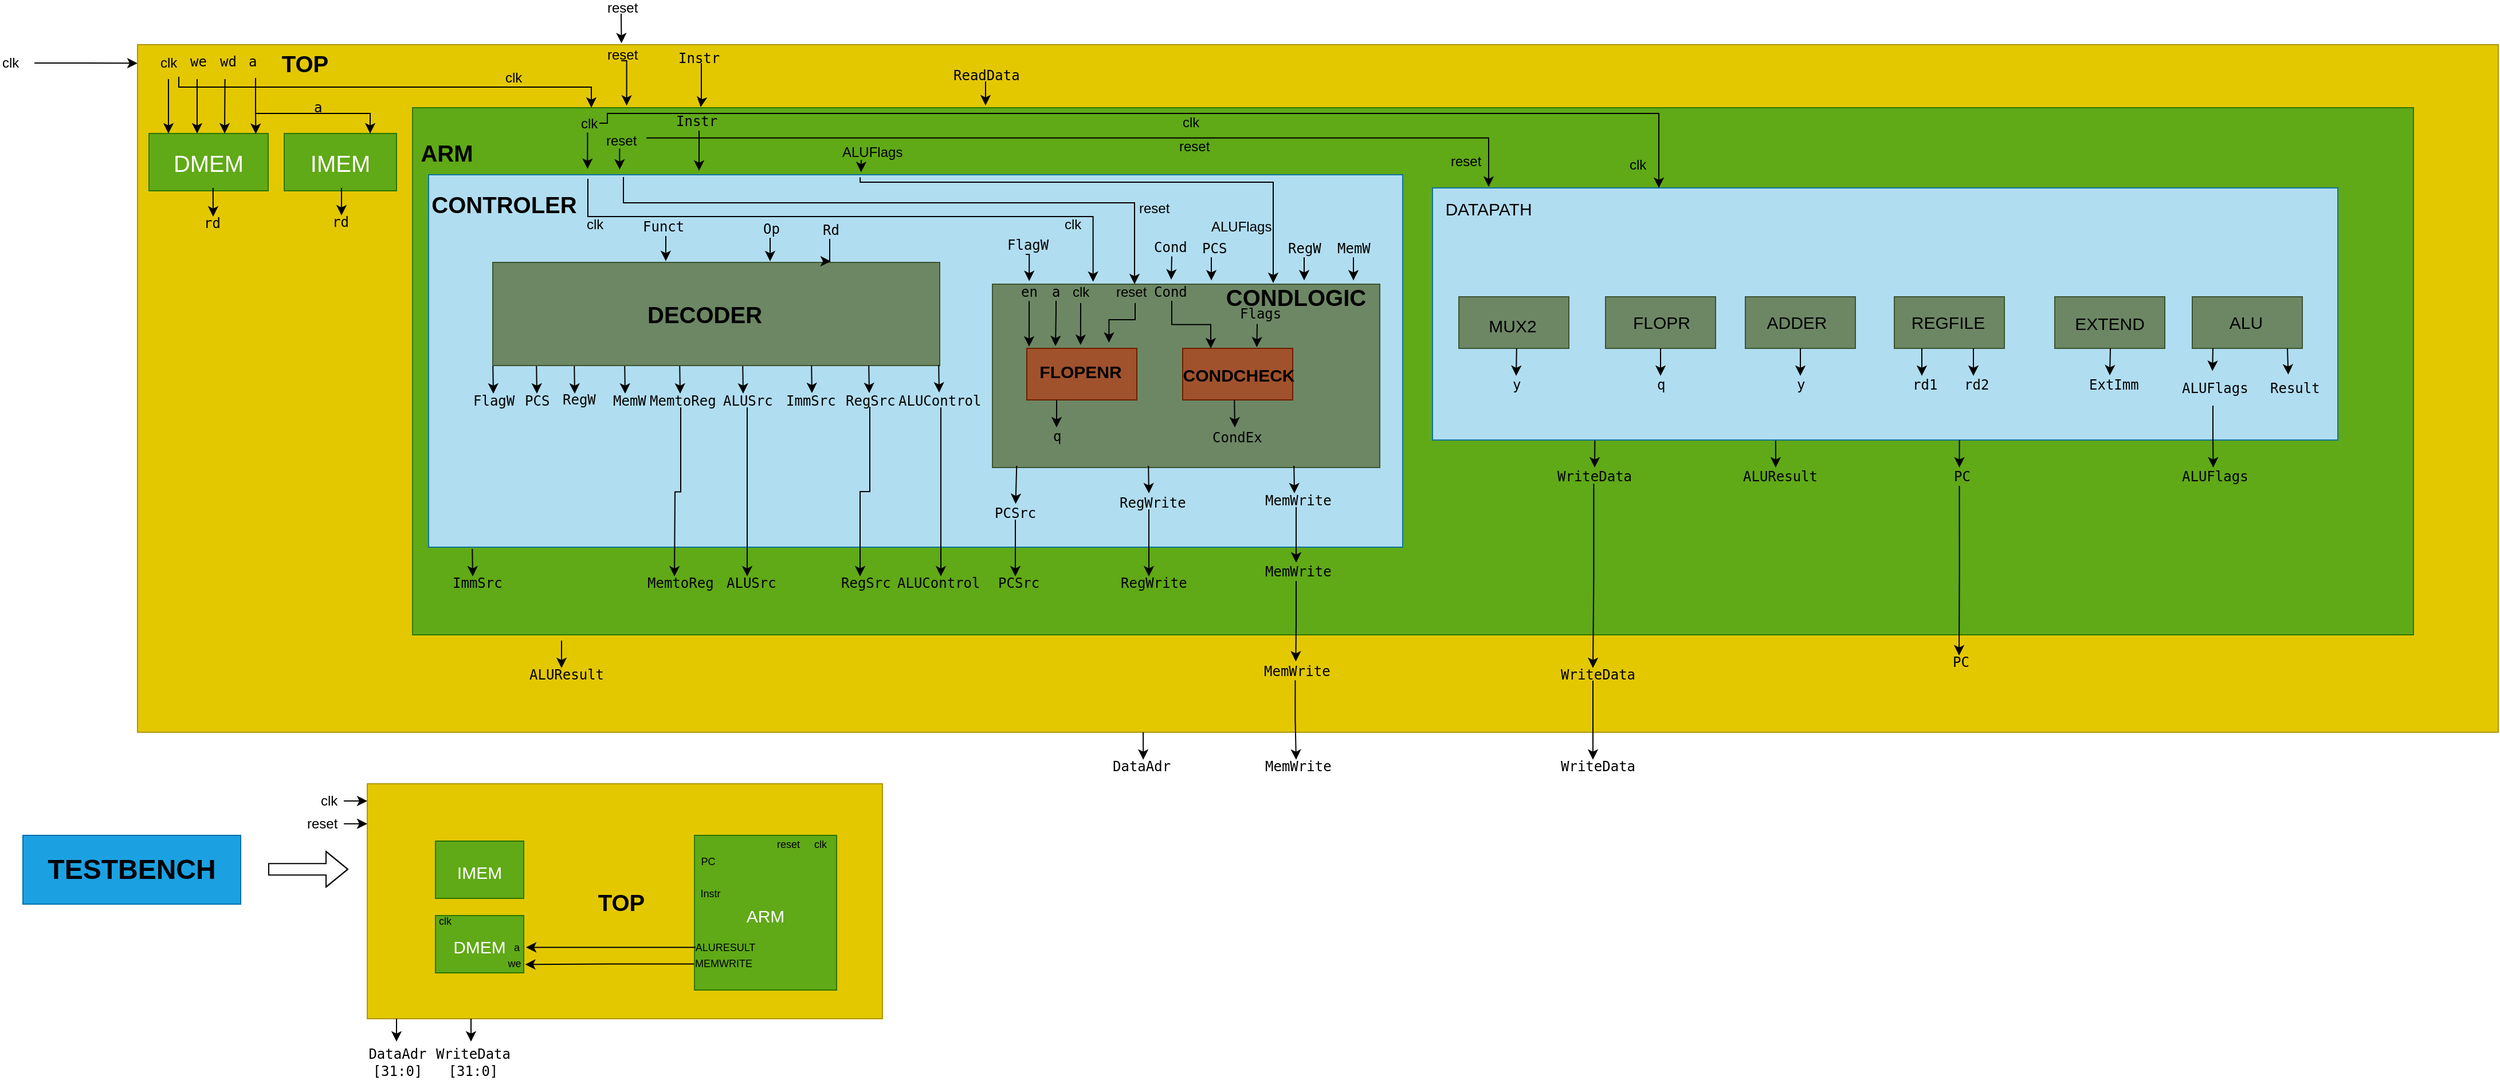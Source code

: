 <mxfile version="26.2.9">
  <diagram name="Página-1" id="NAmM1-ZtK7_rb2ben3PG">
    <mxGraphModel dx="653" dy="329" grid="1" gridSize="10" guides="1" tooltips="1" connect="1" arrows="1" fold="1" page="1" pageScale="1" pageWidth="827" pageHeight="1169" math="0" shadow="0">
      <root>
        <mxCell id="0" />
        <mxCell id="1" parent="0" />
        <mxCell id="LJNkUysy-Gn-ZSd2sY3m-12" value="" style="rounded=0;whiteSpace=wrap;html=1;fillColor=#e3c800;strokeColor=#B09500;fontColor=#000000;" parent="1" vertex="1">
          <mxGeometry x="160" y="90" width="2060" height="600" as="geometry" />
        </mxCell>
        <mxCell id="LJNkUysy-Gn-ZSd2sY3m-21" value="clk" style="text;html=1;align=left;verticalAlign=middle;whiteSpace=wrap;rounded=0;" parent="1" vertex="1">
          <mxGeometry x="40" y="91" width="30" height="30" as="geometry" />
        </mxCell>
        <mxCell id="LJNkUysy-Gn-ZSd2sY3m-22" value="TOP&amp;nbsp;" style="text;html=1;align=center;verticalAlign=middle;whiteSpace=wrap;rounded=0;fontSize=20;fontStyle=1;fontColor=light-dark(#000000,#000000);" parent="1" vertex="1">
          <mxGeometry x="260" y="81" width="98" height="50" as="geometry" />
        </mxCell>
        <mxCell id="LJNkUysy-Gn-ZSd2sY3m-25" value="reset" style="text;html=1;align=left;verticalAlign=middle;whiteSpace=wrap;rounded=0;" parent="1" vertex="1">
          <mxGeometry x="568" y="53" width="28" height="10" as="geometry" />
        </mxCell>
        <mxCell id="XlLsWRVdU46CiYbNEFcL-1" value="" style="rounded=0;whiteSpace=wrap;html=1;fillColor=#60a917;fontColor=#ffffff;strokeColor=#2D7600;" parent="1" vertex="1">
          <mxGeometry x="400" y="145" width="1746" height="460" as="geometry" />
        </mxCell>
        <mxCell id="XlLsWRVdU46CiYbNEFcL-2" value="" style="rounded=0;whiteSpace=wrap;html=1;" parent="1" vertex="1">
          <mxGeometry x="290" y="170" width="96" height="45" as="geometry" />
        </mxCell>
        <mxCell id="XlLsWRVdU46CiYbNEFcL-3" value="" style="rounded=0;whiteSpace=wrap;html=1;" parent="1" vertex="1">
          <mxGeometry x="178" y="170" width="96" height="45" as="geometry" />
        </mxCell>
        <mxCell id="XlLsWRVdU46CiYbNEFcL-7" value="&lt;span style=&quot;font-family: monospace;&quot;&gt;Instr&lt;/span&gt;" style="text;html=1;align=left;verticalAlign=middle;whiteSpace=wrap;rounded=0;" parent="1" vertex="1">
          <mxGeometry x="630" y="97" width="44" height="9" as="geometry" />
        </mxCell>
        <mxCell id="Tkcv1pHcStgOkspFxJvF-102" value="" style="edgeStyle=orthogonalEdgeStyle;rounded=0;orthogonalLoop=1;jettySize=auto;html=1;entryX=0.25;entryY=0;entryDx=0;entryDy=0;exitX=0.5;exitY=1;exitDx=0;exitDy=0;" parent="1" source="XlLsWRVdU46CiYbNEFcL-11" edge="1">
          <mxGeometry relative="1" as="geometry">
            <mxPoint x="227" y="120" as="sourcePoint" />
            <mxPoint x="212.0" y="167.5" as="targetPoint" />
          </mxGeometry>
        </mxCell>
        <mxCell id="XlLsWRVdU46CiYbNEFcL-11" value="&lt;code&gt;we&lt;/code&gt;" style="text;html=1;align=left;verticalAlign=middle;whiteSpace=wrap;rounded=0;" parent="1" vertex="1">
          <mxGeometry x="204" y="90" width="16" height="30" as="geometry" />
        </mxCell>
        <mxCell id="XlLsWRVdU46CiYbNEFcL-24" value="DMEM" style="text;html=1;align=center;verticalAlign=middle;whiteSpace=wrap;rounded=0;fontSize=20;fillColor=#60a917;fontColor=#ffffff;strokeColor=#2D7600;" parent="1" vertex="1">
          <mxGeometry x="170" y="167.5" width="104" height="50" as="geometry" />
        </mxCell>
        <mxCell id="XlLsWRVdU46CiYbNEFcL-29" value="IMEM" style="text;html=1;align=center;verticalAlign=middle;whiteSpace=wrap;rounded=0;fontSize=20;fillColor=#60a917;fontColor=#ffffff;strokeColor=#2D7600;" parent="1" vertex="1">
          <mxGeometry x="288" y="167.5" width="98" height="50" as="geometry" />
        </mxCell>
        <mxCell id="XlLsWRVdU46CiYbNEFcL-30" value="ARM" style="text;html=1;align=center;verticalAlign=middle;whiteSpace=wrap;rounded=0;fontSize=20;fontStyle=1;fontColor=light-dark(#000000,#000000);" parent="1" vertex="1">
          <mxGeometry x="381" y="159" width="98" height="50" as="geometry" />
        </mxCell>
        <mxCell id="XlLsWRVdU46CiYbNEFcL-31" value="" style="rounded=0;whiteSpace=wrap;html=1;fillColor=#b1ddf0;strokeColor=#10739e;" parent="1" vertex="1">
          <mxGeometry x="414" y="203.5" width="850" height="325" as="geometry" />
        </mxCell>
        <mxCell id="XlLsWRVdU46CiYbNEFcL-34" value="" style="rounded=0;whiteSpace=wrap;html=1;fillColor=#b1ddf0;strokeColor=#10739e;" parent="1" vertex="1">
          <mxGeometry x="1290" y="215" width="790" height="220" as="geometry" />
        </mxCell>
        <mxCell id="XlLsWRVdU46CiYbNEFcL-35" value="&lt;span style=&quot;font-size: 15px;&quot;&gt;DATA&lt;/span&gt;&lt;span style=&quot;font-size: 15px; background-color: transparent; color: light-dark(rgb(0, 0, 0), rgb(255, 255, 255));&quot;&gt;PATH&lt;/span&gt;" style="text;html=1;align=center;verticalAlign=middle;whiteSpace=wrap;rounded=0;fontSize=20;" parent="1" vertex="1">
          <mxGeometry x="1290" y="214" width="98" height="33.5" as="geometry" />
        </mxCell>
        <mxCell id="XlLsWRVdU46CiYbNEFcL-36" value="" style="rounded=0;whiteSpace=wrap;html=1;fillColor=#6d8764;fontColor=#ffffff;strokeColor=#3A5431;" parent="1" vertex="1">
          <mxGeometry x="470" y="280" width="390" height="90" as="geometry" />
        </mxCell>
        <mxCell id="XlLsWRVdU46CiYbNEFcL-38" value="" style="rounded=0;whiteSpace=wrap;html=1;fillColor=#6d8764;fontColor=#ffffff;strokeColor=#3A5431;" parent="1" vertex="1">
          <mxGeometry x="906" y="299" width="338" height="160" as="geometry" />
        </mxCell>
        <mxCell id="XlLsWRVdU46CiYbNEFcL-41" value="" style="rounded=0;whiteSpace=wrap;html=1;fillColor=#a0522d;fontColor=#ffffff;strokeColor=#6D1F00;" parent="1" vertex="1">
          <mxGeometry x="936" y="355" width="96" height="45" as="geometry" />
        </mxCell>
        <mxCell id="XlLsWRVdU46CiYbNEFcL-44" value="" style="rounded=0;whiteSpace=wrap;html=1;fillColor=#a0522d;fontColor=#ffffff;strokeColor=#6D1F00;" parent="1" vertex="1">
          <mxGeometry x="1072" y="355" width="96" height="45" as="geometry" />
        </mxCell>
        <mxCell id="XlLsWRVdU46CiYbNEFcL-45" value="&lt;span style=&quot;font-size: 15px;&quot;&gt;CONDCHECK&lt;/span&gt;" style="text;html=1;align=center;verticalAlign=middle;whiteSpace=wrap;rounded=0;fontSize=20;fontStyle=1;fontColor=light-dark(#000000,#000000);" parent="1" vertex="1">
          <mxGeometry x="1072" y="355" width="98" height="42.5" as="geometry" />
        </mxCell>
        <mxCell id="XlLsWRVdU46CiYbNEFcL-50" value="" style="rounded=0;whiteSpace=wrap;html=1;fillColor=#6d8764;fontColor=#ffffff;strokeColor=#3A5431;" parent="1" vertex="1">
          <mxGeometry x="1313" y="310" width="96" height="45" as="geometry" />
        </mxCell>
        <mxCell id="XlLsWRVdU46CiYbNEFcL-52" value="" style="rounded=0;whiteSpace=wrap;html=1;fillColor=#6d8764;fontColor=#ffffff;strokeColor=#3A5431;" parent="1" vertex="1">
          <mxGeometry x="1441" y="310" width="96" height="45" as="geometry" />
        </mxCell>
        <mxCell id="XlLsWRVdU46CiYbNEFcL-56" value="" style="rounded=0;whiteSpace=wrap;html=1;fillColor=#6d8764;fontColor=#ffffff;strokeColor=#3A5431;" parent="1" vertex="1">
          <mxGeometry x="1563" y="310" width="96" height="45" as="geometry" />
        </mxCell>
        <mxCell id="XlLsWRVdU46CiYbNEFcL-57" value="&lt;span style=&quot;font-size: 15px;&quot;&gt;ADDER&lt;/span&gt;" style="text;html=1;align=center;verticalAlign=middle;whiteSpace=wrap;rounded=0;fontSize=20;" parent="1" vertex="1">
          <mxGeometry x="1559" y="305" width="98" height="50" as="geometry" />
        </mxCell>
        <mxCell id="XlLsWRVdU46CiYbNEFcL-58" value="" style="rounded=0;whiteSpace=wrap;html=1;fillColor=#6d8764;fontColor=#ffffff;strokeColor=#3A5431;" parent="1" vertex="1">
          <mxGeometry x="1693" y="310" width="96" height="45" as="geometry" />
        </mxCell>
        <mxCell id="XlLsWRVdU46CiYbNEFcL-59" value="&lt;span style=&quot;font-size: 15px;&quot;&gt;REGFILE&lt;/span&gt;" style="text;html=1;align=center;verticalAlign=middle;whiteSpace=wrap;rounded=0;fontSize=20;" parent="1" vertex="1">
          <mxGeometry x="1691" y="304.5" width="98" height="50" as="geometry" />
        </mxCell>
        <mxCell id="XlLsWRVdU46CiYbNEFcL-60" value="" style="rounded=0;whiteSpace=wrap;html=1;fillColor=#6d8764;fontColor=#ffffff;strokeColor=#3A5431;" parent="1" vertex="1">
          <mxGeometry x="1833" y="310" width="96" height="45" as="geometry" />
        </mxCell>
        <mxCell id="XlLsWRVdU46CiYbNEFcL-61" value="&lt;span style=&quot;font-size: 15px;&quot;&gt;EXTEND&lt;/span&gt;" style="text;html=1;align=center;verticalAlign=middle;whiteSpace=wrap;rounded=0;fontSize=20;" parent="1" vertex="1">
          <mxGeometry x="1832" y="306" width="98" height="50" as="geometry" />
        </mxCell>
        <mxCell id="XlLsWRVdU46CiYbNEFcL-62" value="" style="rounded=0;whiteSpace=wrap;html=1;fillColor=#6d8764;fontColor=#ffffff;strokeColor=#3A5431;" parent="1" vertex="1">
          <mxGeometry x="1953" y="310" width="96" height="45" as="geometry" />
        </mxCell>
        <mxCell id="XlLsWRVdU46CiYbNEFcL-63" value="&lt;span style=&quot;font-size: 15px;&quot;&gt;ALU&lt;/span&gt;" style="text;html=1;align=center;verticalAlign=middle;whiteSpace=wrap;rounded=0;fontSize=20;" parent="1" vertex="1">
          <mxGeometry x="1951" y="305" width="98" height="50" as="geometry" />
        </mxCell>
        <mxCell id="Tkcv1pHcStgOkspFxJvF-100" value="" style="edgeStyle=orthogonalEdgeStyle;rounded=0;orthogonalLoop=1;jettySize=auto;html=1;" parent="1" source="tNusRQFWXDD-pon_z9ov-1" target="Tkcv1pHcStgOkspFxJvF-64" edge="1">
          <mxGeometry relative="1" as="geometry" />
        </mxCell>
        <mxCell id="tNusRQFWXDD-pon_z9ov-1" value="&lt;code&gt;ALUFlags&lt;/code&gt;" style="text;html=1;align=left;verticalAlign=middle;whiteSpace=wrap;rounded=0;" parent="1" vertex="1">
          <mxGeometry x="1942" y="375" width="58" height="30" as="geometry" />
        </mxCell>
        <mxCell id="tNusRQFWXDD-pon_z9ov-2" value="&lt;code&gt;Result&amp;nbsp;&lt;/code&gt;" style="text;html=1;align=left;verticalAlign=middle;whiteSpace=wrap;rounded=0;" parent="1" vertex="1">
          <mxGeometry x="2019" y="375" width="30" height="30" as="geometry" />
        </mxCell>
        <mxCell id="tNusRQFWXDD-pon_z9ov-3" style="edgeStyle=orthogonalEdgeStyle;rounded=0;orthogonalLoop=1;jettySize=auto;html=1;exitX=0.75;exitY=1;exitDx=0;exitDy=0;entryX=0.225;entryY=0.096;entryDx=0;entryDy=0;entryPerimeter=0;" parent="1" edge="1">
          <mxGeometry relative="1" as="geometry">
            <mxPoint x="2036" y="355" as="sourcePoint" />
            <mxPoint x="2036.75" y="377.88" as="targetPoint" />
          </mxGeometry>
        </mxCell>
        <mxCell id="tNusRQFWXDD-pon_z9ov-4" style="edgeStyle=orthogonalEdgeStyle;rounded=0;orthogonalLoop=1;jettySize=auto;html=1;exitX=0;exitY=1;exitDx=0;exitDy=0;entryX=0.353;entryY=-0.009;entryDx=0;entryDy=0;entryPerimeter=0;" parent="1" edge="1">
          <mxGeometry relative="1" as="geometry">
            <mxPoint x="1971" y="355" as="sourcePoint" />
            <mxPoint x="1970.59" y="374.73" as="targetPoint" />
          </mxGeometry>
        </mxCell>
        <mxCell id="tNusRQFWXDD-pon_z9ov-6" value="&lt;font face=&quot;monospace&quot;&gt;y&lt;/font&gt;" style="text;html=1;align=left;verticalAlign=middle;whiteSpace=wrap;rounded=0;" parent="1" vertex="1">
          <mxGeometry x="1358" y="379" width="10" height="16" as="geometry" />
        </mxCell>
        <mxCell id="tNusRQFWXDD-pon_z9ov-7" style="edgeStyle=orthogonalEdgeStyle;rounded=0;orthogonalLoop=1;jettySize=auto;html=1;exitX=0.525;exitY=1.003;exitDx=0;exitDy=0;entryX=0.5;entryY=0;entryDx=0;entryDy=0;exitPerimeter=0;" parent="1" source="XlLsWRVdU46CiYbNEFcL-50" target="tNusRQFWXDD-pon_z9ov-6" edge="1">
          <mxGeometry relative="1" as="geometry">
            <mxPoint x="1363.75" y="351" as="sourcePoint" />
            <mxPoint x="1363.75" y="375" as="targetPoint" />
          </mxGeometry>
        </mxCell>
        <mxCell id="tNusRQFWXDD-pon_z9ov-8" value="&lt;font face=&quot;monospace&quot;&gt;q&lt;/font&gt;" style="text;html=1;align=left;verticalAlign=middle;whiteSpace=wrap;rounded=0;" parent="1" vertex="1">
          <mxGeometry x="1484" y="379" width="10" height="16" as="geometry" />
        </mxCell>
        <mxCell id="tNusRQFWXDD-pon_z9ov-9" style="edgeStyle=orthogonalEdgeStyle;rounded=0;orthogonalLoop=1;jettySize=auto;html=1;exitX=0.525;exitY=1.003;exitDx=0;exitDy=0;entryX=0.5;entryY=0;entryDx=0;entryDy=0;exitPerimeter=0;" parent="1" target="tNusRQFWXDD-pon_z9ov-8" edge="1">
          <mxGeometry relative="1" as="geometry">
            <mxPoint x="1489" y="355" as="sourcePoint" />
            <mxPoint x="1489.75" y="375" as="targetPoint" />
          </mxGeometry>
        </mxCell>
        <mxCell id="tNusRQFWXDD-pon_z9ov-10" value="&lt;font face=&quot;monospace&quot;&gt;q&lt;/font&gt;" style="text;html=1;align=left;verticalAlign=middle;whiteSpace=wrap;rounded=0;" parent="1" vertex="1">
          <mxGeometry x="957" y="424" width="10" height="16" as="geometry" />
        </mxCell>
        <mxCell id="tNusRQFWXDD-pon_z9ov-11" style="edgeStyle=orthogonalEdgeStyle;rounded=0;orthogonalLoop=1;jettySize=auto;html=1;exitX=0.525;exitY=1.003;exitDx=0;exitDy=0;entryX=0.5;entryY=0;entryDx=0;entryDy=0;exitPerimeter=0;" parent="1" target="tNusRQFWXDD-pon_z9ov-10" edge="1">
          <mxGeometry relative="1" as="geometry">
            <mxPoint x="962" y="400" as="sourcePoint" />
            <mxPoint x="962.75" y="420" as="targetPoint" />
          </mxGeometry>
        </mxCell>
        <mxCell id="tNusRQFWXDD-pon_z9ov-16" value="&lt;font face=&quot;monospace&quot;&gt;y&lt;/font&gt;" style="text;html=1;align=left;verticalAlign=middle;whiteSpace=wrap;rounded=0;" parent="1" vertex="1">
          <mxGeometry x="1606" y="379" width="10" height="16" as="geometry" />
        </mxCell>
        <mxCell id="tNusRQFWXDD-pon_z9ov-17" style="edgeStyle=orthogonalEdgeStyle;rounded=0;orthogonalLoop=1;jettySize=auto;html=1;exitX=0.525;exitY=1.003;exitDx=0;exitDy=0;entryX=0.5;entryY=0;entryDx=0;entryDy=0;exitPerimeter=0;" parent="1" target="tNusRQFWXDD-pon_z9ov-16" edge="1">
          <mxGeometry relative="1" as="geometry">
            <mxPoint x="1611" y="355" as="sourcePoint" />
            <mxPoint x="1611.75" y="375" as="targetPoint" />
          </mxGeometry>
        </mxCell>
        <mxCell id="tNusRQFWXDD-pon_z9ov-20" value="&lt;font face=&quot;monospace&quot;&gt;rd1&lt;/font&gt;" style="text;html=1;align=left;verticalAlign=middle;whiteSpace=wrap;rounded=0;" parent="1" vertex="1">
          <mxGeometry x="1707" y="379" width="20" height="16" as="geometry" />
        </mxCell>
        <mxCell id="tNusRQFWXDD-pon_z9ov-21" style="edgeStyle=orthogonalEdgeStyle;rounded=0;orthogonalLoop=1;jettySize=auto;html=1;entryX=0.5;entryY=0;entryDx=0;entryDy=0;" parent="1" target="tNusRQFWXDD-pon_z9ov-20" edge="1">
          <mxGeometry relative="1" as="geometry">
            <mxPoint x="1717" y="355" as="sourcePoint" />
            <mxPoint x="1712.75" y="375" as="targetPoint" />
          </mxGeometry>
        </mxCell>
        <mxCell id="tNusRQFWXDD-pon_z9ov-24" value="&lt;font face=&quot;monospace&quot;&gt;rd2&lt;/font&gt;" style="text;html=1;align=left;verticalAlign=middle;whiteSpace=wrap;rounded=0;" parent="1" vertex="1">
          <mxGeometry x="1752" y="379" width="20" height="16" as="geometry" />
        </mxCell>
        <mxCell id="tNusRQFWXDD-pon_z9ov-25" style="edgeStyle=orthogonalEdgeStyle;rounded=0;orthogonalLoop=1;jettySize=auto;html=1;entryX=0.5;entryY=0;entryDx=0;entryDy=0;" parent="1" target="tNusRQFWXDD-pon_z9ov-24" edge="1">
          <mxGeometry relative="1" as="geometry">
            <mxPoint x="1762" y="355" as="sourcePoint" />
            <mxPoint x="1757.75" y="375" as="targetPoint" />
          </mxGeometry>
        </mxCell>
        <mxCell id="tNusRQFWXDD-pon_z9ov-26" style="edgeStyle=orthogonalEdgeStyle;rounded=0;orthogonalLoop=1;jettySize=auto;html=1;entryX=0.5;entryY=0;entryDx=0;entryDy=0;" parent="1" target="tNusRQFWXDD-pon_z9ov-27" edge="1">
          <mxGeometry relative="1" as="geometry">
            <mxPoint x="1881.5" y="355" as="sourcePoint" />
            <mxPoint x="1867.25" y="375" as="targetPoint" />
          </mxGeometry>
        </mxCell>
        <mxCell id="tNusRQFWXDD-pon_z9ov-27" value="&lt;code&gt;ExtImm&lt;/code&gt;" style="text;html=1;align=left;verticalAlign=middle;whiteSpace=wrap;rounded=0;" parent="1" vertex="1">
          <mxGeometry x="1860.5" y="378.5" width="41" height="16" as="geometry" />
        </mxCell>
        <mxCell id="tNusRQFWXDD-pon_z9ov-28" value="&lt;font face=&quot;monospace&quot;&gt;rd&lt;/font&gt;" style="text;html=1;align=left;verticalAlign=middle;whiteSpace=wrap;rounded=0;" parent="1" vertex="1">
          <mxGeometry x="216" y="240" width="20" height="11" as="geometry" />
        </mxCell>
        <mxCell id="tNusRQFWXDD-pon_z9ov-29" style="edgeStyle=orthogonalEdgeStyle;rounded=0;orthogonalLoop=1;jettySize=auto;html=1;exitX=0.5;exitY=1;exitDx=0;exitDy=0;entryX=0.5;entryY=0;entryDx=0;entryDy=0;" parent="1" target="tNusRQFWXDD-pon_z9ov-28" edge="1">
          <mxGeometry relative="1" as="geometry">
            <mxPoint x="225.9" y="215" as="sourcePoint" />
            <mxPoint x="225.9" y="239" as="targetPoint" />
          </mxGeometry>
        </mxCell>
        <mxCell id="tNusRQFWXDD-pon_z9ov-31" style="edgeStyle=orthogonalEdgeStyle;rounded=0;orthogonalLoop=1;jettySize=auto;html=1;exitX=0.5;exitY=1;exitDx=0;exitDy=0;entryX=0.5;entryY=0;entryDx=0;entryDy=0;" parent="1" target="tNusRQFWXDD-pon_z9ov-32" edge="1">
          <mxGeometry relative="1" as="geometry">
            <mxPoint x="338" y="215" as="sourcePoint" />
            <mxPoint x="333.75" y="235" as="targetPoint" />
          </mxGeometry>
        </mxCell>
        <mxCell id="tNusRQFWXDD-pon_z9ov-32" value="&lt;font face=&quot;monospace&quot;&gt;rd&lt;/font&gt;" style="text;html=1;align=left;verticalAlign=middle;whiteSpace=wrap;rounded=0;" parent="1" vertex="1">
          <mxGeometry x="328" y="239" width="20" height="11" as="geometry" />
        </mxCell>
        <mxCell id="tNusRQFWXDD-pon_z9ov-33" value="&lt;code&gt;ALUResult&lt;/code&gt;" style="text;html=1;align=left;verticalAlign=middle;whiteSpace=wrap;rounded=0;" parent="1" vertex="1">
          <mxGeometry x="500" y="634" width="60" height="11" as="geometry" />
        </mxCell>
        <mxCell id="tNusRQFWXDD-pon_z9ov-34" style="edgeStyle=orthogonalEdgeStyle;rounded=0;orthogonalLoop=1;jettySize=auto;html=1;entryX=0.5;entryY=0;entryDx=0;entryDy=0;" parent="1" target="tNusRQFWXDD-pon_z9ov-33" edge="1">
          <mxGeometry relative="1" as="geometry">
            <mxPoint x="530" y="610" as="sourcePoint" />
            <mxPoint x="505.75" y="630" as="targetPoint" />
          </mxGeometry>
        </mxCell>
        <mxCell id="tNusRQFWXDD-pon_z9ov-35" value="&lt;code&gt;WriteData&lt;/code&gt;" style="text;html=1;align=left;verticalAlign=middle;whiteSpace=wrap;rounded=0;" parent="1" vertex="1">
          <mxGeometry x="1400" y="634" width="60" height="11" as="geometry" />
        </mxCell>
        <mxCell id="tNusRQFWXDD-pon_z9ov-37" style="edgeStyle=orthogonalEdgeStyle;rounded=0;orthogonalLoop=1;jettySize=auto;html=1;exitX=0.57;exitY=0.888;exitDx=0;exitDy=0;exitPerimeter=0;" parent="1" source="Tkcv1pHcStgOkspFxJvF-76" target="tNusRQFWXDD-pon_z9ov-35" edge="1">
          <mxGeometry relative="1" as="geometry">
            <mxPoint x="1439.92" y="610" as="sourcePoint" />
            <mxPoint x="1439.92" y="634" as="targetPoint" />
          </mxGeometry>
        </mxCell>
        <mxCell id="Tkcv1pHcStgOkspFxJvF-1" value="&lt;code&gt;RegSrc&lt;/code&gt;" style="text;html=1;align=left;verticalAlign=middle;whiteSpace=wrap;rounded=0;" parent="1" vertex="1">
          <mxGeometry x="772" y="554" width="37" height="11" as="geometry" />
        </mxCell>
        <mxCell id="Tkcv1pHcStgOkspFxJvF-2" style="edgeStyle=orthogonalEdgeStyle;rounded=0;orthogonalLoop=1;jettySize=auto;html=1;entryX=0.5;entryY=0;entryDx=0;entryDy=0;exitX=0.5;exitY=1;exitDx=0;exitDy=0;" parent="1" source="Tkcv1pHcStgOkspFxJvF-44" target="Tkcv1pHcStgOkspFxJvF-1" edge="1">
          <mxGeometry relative="1" as="geometry">
            <mxPoint x="789" y="530" as="sourcePoint" />
            <mxPoint x="777.75" y="550" as="targetPoint" />
            <Array as="points" />
          </mxGeometry>
        </mxCell>
        <mxCell id="Tkcv1pHcStgOkspFxJvF-6" value="&lt;code&gt;RegWrite&lt;/code&gt;" style="text;html=1;align=left;verticalAlign=middle;whiteSpace=wrap;rounded=0;" parent="1" vertex="1">
          <mxGeometry x="1016" y="554" width="53" height="11" as="geometry" />
        </mxCell>
        <mxCell id="Tkcv1pHcStgOkspFxJvF-8" style="edgeStyle=orthogonalEdgeStyle;rounded=0;orthogonalLoop=1;jettySize=auto;html=1;exitX=0.486;exitY=1;exitDx=0;exitDy=0;exitPerimeter=0;" parent="1" edge="1">
          <mxGeometry relative="1" as="geometry">
            <mxPoint x="452.13" y="530" as="sourcePoint" />
            <mxPoint x="452.5" y="554" as="targetPoint" />
          </mxGeometry>
        </mxCell>
        <mxCell id="Tkcv1pHcStgOkspFxJvF-9" value="&lt;code&gt;ImmSrc&lt;/code&gt;" style="text;html=1;align=left;verticalAlign=middle;whiteSpace=wrap;rounded=0;" parent="1" vertex="1">
          <mxGeometry x="433" y="554" width="40" height="11" as="geometry" />
        </mxCell>
        <mxCell id="Tkcv1pHcStgOkspFxJvF-10" style="edgeStyle=orthogonalEdgeStyle;rounded=0;orthogonalLoop=1;jettySize=auto;html=1;exitX=0.5;exitY=1;exitDx=0;exitDy=0;entryX=0.5;entryY=0;entryDx=0;entryDy=0;" parent="1" source="Tkcv1pHcStgOkspFxJvF-40" target="Tkcv1pHcStgOkspFxJvF-11" edge="1">
          <mxGeometry relative="1" as="geometry">
            <mxPoint x="684.13" y="530.01" as="sourcePoint" />
            <mxPoint x="684.5" y="554.01" as="targetPoint" />
          </mxGeometry>
        </mxCell>
        <mxCell id="Tkcv1pHcStgOkspFxJvF-11" value="&lt;code&gt;ALUSrc&lt;/code&gt;" style="text;html=1;align=left;verticalAlign=middle;whiteSpace=wrap;rounded=0;" parent="1" vertex="1">
          <mxGeometry x="672" y="554.01" width="40" height="11" as="geometry" />
        </mxCell>
        <mxCell id="Tkcv1pHcStgOkspFxJvF-12" value="&lt;code&gt;ALUControl&lt;/code&gt;" style="text;html=1;align=left;verticalAlign=middle;whiteSpace=wrap;rounded=0;" parent="1" vertex="1">
          <mxGeometry x="821" y="554.02" width="70" height="11" as="geometry" />
        </mxCell>
        <mxCell id="Tkcv1pHcStgOkspFxJvF-16" value="&lt;code&gt;MemWrite&lt;/code&gt;" style="text;html=1;align=left;verticalAlign=middle;whiteSpace=wrap;rounded=0;" parent="1" vertex="1">
          <mxGeometry x="1142" y="542" width="58" height="16" as="geometry" />
        </mxCell>
        <mxCell id="Tkcv1pHcStgOkspFxJvF-18" value="&lt;code&gt;MemtoReg&lt;/code&gt;" style="text;html=1;align=left;verticalAlign=middle;whiteSpace=wrap;rounded=0;" parent="1" vertex="1">
          <mxGeometry x="603" y="554.02" width="58" height="11" as="geometry" />
        </mxCell>
        <mxCell id="Tkcv1pHcStgOkspFxJvF-19" style="edgeStyle=orthogonalEdgeStyle;rounded=0;orthogonalLoop=1;jettySize=auto;html=1;exitX=0.5;exitY=1;exitDx=0;exitDy=0;" parent="1" source="Tkcv1pHcStgOkspFxJvF-39" edge="1">
          <mxGeometry relative="1" as="geometry">
            <mxPoint x="628.13" y="530.02" as="sourcePoint" />
            <mxPoint x="628.5" y="554.02" as="targetPoint" />
          </mxGeometry>
        </mxCell>
        <mxCell id="Tkcv1pHcStgOkspFxJvF-20" value="&lt;code&gt;PCSrc&lt;/code&gt;" style="text;html=1;align=left;verticalAlign=middle;whiteSpace=wrap;rounded=0;" parent="1" vertex="1">
          <mxGeometry x="909" y="554" width="34" height="11" as="geometry" />
        </mxCell>
        <mxCell id="Tkcv1pHcStgOkspFxJvF-34" style="edgeStyle=orthogonalEdgeStyle;rounded=0;orthogonalLoop=1;jettySize=auto;html=1;exitX=0.486;exitY=1;exitDx=0;exitDy=0;exitPerimeter=0;" parent="1" edge="1">
          <mxGeometry relative="1" as="geometry">
            <mxPoint x="541.13" y="370.5" as="sourcePoint" />
            <mxPoint x="541.5" y="394.5" as="targetPoint" />
          </mxGeometry>
        </mxCell>
        <mxCell id="Tkcv1pHcStgOkspFxJvF-35" value="&lt;code&gt;RegW&lt;/code&gt;" style="text;html=1;align=left;verticalAlign=middle;whiteSpace=wrap;rounded=0;" parent="1" vertex="1">
          <mxGeometry x="529" y="394.5" width="18" height="11" as="geometry" />
        </mxCell>
        <mxCell id="Tkcv1pHcStgOkspFxJvF-36" value="&lt;code&gt;MemW&lt;/code&gt;" style="text;html=1;align=left;verticalAlign=middle;whiteSpace=wrap;rounded=0;" parent="1" vertex="1">
          <mxGeometry x="573" y="395.5" width="18" height="11" as="geometry" />
        </mxCell>
        <mxCell id="Tkcv1pHcStgOkspFxJvF-37" style="edgeStyle=orthogonalEdgeStyle;rounded=0;orthogonalLoop=1;jettySize=auto;html=1;exitX=0.486;exitY=1;exitDx=0;exitDy=0;exitPerimeter=0;" parent="1" edge="1">
          <mxGeometry relative="1" as="geometry">
            <mxPoint x="585.13" y="370.5" as="sourcePoint" />
            <mxPoint x="585.5" y="394.5" as="targetPoint" />
          </mxGeometry>
        </mxCell>
        <mxCell id="Tkcv1pHcStgOkspFxJvF-38" style="edgeStyle=orthogonalEdgeStyle;rounded=0;orthogonalLoop=1;jettySize=auto;html=1;exitX=0.486;exitY=1;exitDx=0;exitDy=0;exitPerimeter=0;" parent="1" edge="1">
          <mxGeometry relative="1" as="geometry">
            <mxPoint x="633.13" y="370.5" as="sourcePoint" />
            <mxPoint x="633.5" y="394.5" as="targetPoint" />
          </mxGeometry>
        </mxCell>
        <mxCell id="Tkcv1pHcStgOkspFxJvF-39" value="&lt;code&gt;MemtoReg&lt;/code&gt;" style="text;html=1;align=left;verticalAlign=middle;whiteSpace=wrap;rounded=0;" parent="1" vertex="1">
          <mxGeometry x="605" y="395.5" width="58" height="11" as="geometry" />
        </mxCell>
        <mxCell id="Tkcv1pHcStgOkspFxJvF-40" value="&lt;code&gt;ALUSrc&lt;/code&gt;" style="text;html=1;align=left;verticalAlign=middle;whiteSpace=wrap;rounded=0;" parent="1" vertex="1">
          <mxGeometry x="669" y="395.5" width="46" height="11" as="geometry" />
        </mxCell>
        <mxCell id="Tkcv1pHcStgOkspFxJvF-41" style="edgeStyle=orthogonalEdgeStyle;rounded=0;orthogonalLoop=1;jettySize=auto;html=1;exitX=0.486;exitY=1;exitDx=0;exitDy=0;exitPerimeter=0;" parent="1" edge="1">
          <mxGeometry relative="1" as="geometry">
            <mxPoint x="688.13" y="370.5" as="sourcePoint" />
            <mxPoint x="688.5" y="394.5" as="targetPoint" />
          </mxGeometry>
        </mxCell>
        <mxCell id="Tkcv1pHcStgOkspFxJvF-42" value="&lt;code&gt;ImmSrc&lt;/code&gt;" style="text;html=1;align=left;verticalAlign=middle;whiteSpace=wrap;rounded=0;" parent="1" vertex="1">
          <mxGeometry x="724" y="395" width="46" height="11" as="geometry" />
        </mxCell>
        <mxCell id="Tkcv1pHcStgOkspFxJvF-43" style="edgeStyle=orthogonalEdgeStyle;rounded=0;orthogonalLoop=1;jettySize=auto;html=1;exitX=0.486;exitY=1;exitDx=0;exitDy=0;exitPerimeter=0;" parent="1" edge="1">
          <mxGeometry relative="1" as="geometry">
            <mxPoint x="748.13" y="370" as="sourcePoint" />
            <mxPoint x="748.5" y="394" as="targetPoint" />
          </mxGeometry>
        </mxCell>
        <mxCell id="Tkcv1pHcStgOkspFxJvF-44" value="&lt;code&gt;RegSrc&lt;/code&gt;" style="text;html=1;align=left;verticalAlign=middle;whiteSpace=wrap;rounded=0;" parent="1" vertex="1">
          <mxGeometry x="776" y="395" width="46" height="11" as="geometry" />
        </mxCell>
        <mxCell id="Tkcv1pHcStgOkspFxJvF-45" style="edgeStyle=orthogonalEdgeStyle;rounded=0;orthogonalLoop=1;jettySize=auto;html=1;exitX=0.486;exitY=1;exitDx=0;exitDy=0;exitPerimeter=0;" parent="1" edge="1">
          <mxGeometry relative="1" as="geometry">
            <mxPoint x="798.13" y="370" as="sourcePoint" />
            <mxPoint x="798.5" y="394" as="targetPoint" />
          </mxGeometry>
        </mxCell>
        <mxCell id="Tkcv1pHcStgOkspFxJvF-46" value="&lt;code&gt;FlagW&lt;/code&gt;" style="text;html=1;align=left;verticalAlign=middle;whiteSpace=wrap;rounded=0;" parent="1" vertex="1">
          <mxGeometry x="451" y="395.5" width="40" height="11" as="geometry" />
        </mxCell>
        <mxCell id="Tkcv1pHcStgOkspFxJvF-47" style="edgeStyle=orthogonalEdgeStyle;rounded=0;orthogonalLoop=1;jettySize=auto;html=1;exitX=0.486;exitY=1;exitDx=0;exitDy=0;exitPerimeter=0;" parent="1" edge="1">
          <mxGeometry relative="1" as="geometry">
            <mxPoint x="470.13" y="370.5" as="sourcePoint" />
            <mxPoint x="470.5" y="394.5" as="targetPoint" />
          </mxGeometry>
        </mxCell>
        <mxCell id="Tkcv1pHcStgOkspFxJvF-48" style="edgeStyle=orthogonalEdgeStyle;rounded=0;orthogonalLoop=1;jettySize=auto;html=1;exitX=0.486;exitY=1;exitDx=0;exitDy=0;exitPerimeter=0;" parent="1" edge="1">
          <mxGeometry relative="1" as="geometry">
            <mxPoint x="508.13" y="370.5" as="sourcePoint" />
            <mxPoint x="508.5" y="394.5" as="targetPoint" />
          </mxGeometry>
        </mxCell>
        <mxCell id="Tkcv1pHcStgOkspFxJvF-49" value="&lt;code&gt;PCS&lt;/code&gt;" style="text;html=1;align=left;verticalAlign=middle;whiteSpace=wrap;rounded=0;" parent="1" vertex="1">
          <mxGeometry x="496" y="395.5" width="18" height="11" as="geometry" />
        </mxCell>
        <mxCell id="Tkcv1pHcStgOkspFxJvF-50" style="edgeStyle=orthogonalEdgeStyle;rounded=0;orthogonalLoop=1;jettySize=auto;html=1;exitX=0.486;exitY=1;exitDx=0;exitDy=0;exitPerimeter=0;" parent="1" edge="1">
          <mxGeometry relative="1" as="geometry">
            <mxPoint x="859.13" y="369.5" as="sourcePoint" />
            <mxPoint x="859.5" y="393.5" as="targetPoint" />
          </mxGeometry>
        </mxCell>
        <mxCell id="CKNrUkSeNn1A6rp5u34P-62" style="edgeStyle=orthogonalEdgeStyle;rounded=0;orthogonalLoop=1;jettySize=auto;html=1;exitX=0.5;exitY=1;exitDx=0;exitDy=0;entryX=0.5;entryY=0;entryDx=0;entryDy=0;" parent="1" edge="1">
          <mxGeometry relative="1" as="geometry">
            <mxPoint x="861" y="406.5" as="sourcePoint" />
            <mxPoint x="861" y="554.02" as="targetPoint" />
          </mxGeometry>
        </mxCell>
        <mxCell id="Tkcv1pHcStgOkspFxJvF-51" value="&lt;code&gt;ALUControl&lt;/code&gt;" style="text;html=1;align=left;verticalAlign=middle;whiteSpace=wrap;rounded=0;" parent="1" vertex="1">
          <mxGeometry x="822" y="395.5" width="68" height="11" as="geometry" />
        </mxCell>
        <mxCell id="CKNrUkSeNn1A6rp5u34P-59" value="" style="edgeStyle=orthogonalEdgeStyle;rounded=0;orthogonalLoop=1;jettySize=auto;html=1;" parent="1" source="Tkcv1pHcStgOkspFxJvF-53" target="Tkcv1pHcStgOkspFxJvF-20" edge="1">
          <mxGeometry relative="1" as="geometry" />
        </mxCell>
        <mxCell id="Tkcv1pHcStgOkspFxJvF-53" value="&lt;code&gt;PCSrc&lt;/code&gt;" style="text;html=1;align=left;verticalAlign=middle;whiteSpace=wrap;rounded=0;" parent="1" vertex="1">
          <mxGeometry x="906" y="493.5" width="40" height="11" as="geometry" />
        </mxCell>
        <mxCell id="Tkcv1pHcStgOkspFxJvF-54" style="edgeStyle=orthogonalEdgeStyle;rounded=0;orthogonalLoop=1;jettySize=auto;html=1;exitX=0.486;exitY=1;exitDx=0;exitDy=0;exitPerimeter=0;entryX=0.506;entryY=-0.249;entryDx=0;entryDy=0;entryPerimeter=0;" parent="1" target="Tkcv1pHcStgOkspFxJvF-53" edge="1">
          <mxGeometry relative="1" as="geometry">
            <mxPoint x="927.13" y="457.5" as="sourcePoint" />
            <mxPoint x="927.5" y="481.5" as="targetPoint" />
          </mxGeometry>
        </mxCell>
        <mxCell id="Tkcv1pHcStgOkspFxJvF-58" style="edgeStyle=orthogonalEdgeStyle;rounded=0;orthogonalLoop=1;jettySize=auto;html=1;exitX=0.486;exitY=1;exitDx=0;exitDy=0;exitPerimeter=0;" parent="1" edge="1">
          <mxGeometry relative="1" as="geometry">
            <mxPoint x="1042.13" y="457.5" as="sourcePoint" />
            <mxPoint x="1042.5" y="481.5" as="targetPoint" />
          </mxGeometry>
        </mxCell>
        <mxCell id="CKNrUkSeNn1A6rp5u34P-61" value="" style="edgeStyle=orthogonalEdgeStyle;rounded=0;orthogonalLoop=1;jettySize=auto;html=1;" parent="1" source="Tkcv1pHcStgOkspFxJvF-59" target="Tkcv1pHcStgOkspFxJvF-6" edge="1">
          <mxGeometry relative="1" as="geometry" />
        </mxCell>
        <mxCell id="Tkcv1pHcStgOkspFxJvF-59" value="&lt;code&gt;RegWrite&lt;/code&gt;" style="text;html=1;align=left;verticalAlign=middle;whiteSpace=wrap;rounded=0;" parent="1" vertex="1">
          <mxGeometry x="1015" y="484.5" width="55" height="11" as="geometry" />
        </mxCell>
        <mxCell id="CKNrUkSeNn1A6rp5u34P-36" value="" style="edgeStyle=orthogonalEdgeStyle;rounded=0;orthogonalLoop=1;jettySize=auto;html=1;" parent="1" source="Tkcv1pHcStgOkspFxJvF-60" target="Tkcv1pHcStgOkspFxJvF-16" edge="1">
          <mxGeometry relative="1" as="geometry" />
        </mxCell>
        <mxCell id="Tkcv1pHcStgOkspFxJvF-60" value="&lt;code&gt;MemWrite&lt;/code&gt;" style="text;html=1;align=left;verticalAlign=middle;whiteSpace=wrap;rounded=0;" parent="1" vertex="1">
          <mxGeometry x="1142" y="482.5" width="58" height="11" as="geometry" />
        </mxCell>
        <mxCell id="Tkcv1pHcStgOkspFxJvF-61" style="edgeStyle=orthogonalEdgeStyle;rounded=0;orthogonalLoop=1;jettySize=auto;html=1;exitX=0.486;exitY=1;exitDx=0;exitDy=0;exitPerimeter=0;" parent="1" edge="1">
          <mxGeometry relative="1" as="geometry">
            <mxPoint x="1169.13" y="457.5" as="sourcePoint" />
            <mxPoint x="1169.5" y="481.5" as="targetPoint" />
          </mxGeometry>
        </mxCell>
        <mxCell id="Tkcv1pHcStgOkspFxJvF-62" value="&lt;code&gt;CondEx&lt;/code&gt;" style="text;html=1;align=left;verticalAlign=middle;whiteSpace=wrap;rounded=0;" parent="1" vertex="1">
          <mxGeometry x="1096" y="427" width="40" height="11" as="geometry" />
        </mxCell>
        <mxCell id="Tkcv1pHcStgOkspFxJvF-63" style="edgeStyle=orthogonalEdgeStyle;rounded=0;orthogonalLoop=1;jettySize=auto;html=1;exitX=0.486;exitY=1;exitDx=0;exitDy=0;exitPerimeter=0;" parent="1" edge="1">
          <mxGeometry relative="1" as="geometry">
            <mxPoint x="1117.13" y="400" as="sourcePoint" />
            <mxPoint x="1117.5" y="424" as="targetPoint" />
          </mxGeometry>
        </mxCell>
        <mxCell id="Tkcv1pHcStgOkspFxJvF-64" value="&lt;code&gt;ALUFlags&lt;/code&gt;" style="text;html=1;align=left;verticalAlign=middle;whiteSpace=wrap;rounded=0;" parent="1" vertex="1">
          <mxGeometry x="1941.5" y="459" width="59.5" height="16" as="geometry" />
        </mxCell>
        <mxCell id="Tkcv1pHcStgOkspFxJvF-69" style="edgeStyle=orthogonalEdgeStyle;rounded=0;orthogonalLoop=1;jettySize=auto;html=1;entryX=0.5;entryY=0;entryDx=0;entryDy=0;exitX=0.582;exitY=1;exitDx=0;exitDy=0;exitPerimeter=0;" parent="1" source="XlLsWRVdU46CiYbNEFcL-34" target="Tkcv1pHcStgOkspFxJvF-70" edge="1">
          <mxGeometry relative="1" as="geometry">
            <mxPoint x="1764.5" y="435" as="sourcePoint" />
            <mxPoint x="1750.25" y="455" as="targetPoint" />
          </mxGeometry>
        </mxCell>
        <mxCell id="CKNrUkSeNn1A6rp5u34P-98" style="edgeStyle=orthogonalEdgeStyle;rounded=0;orthogonalLoop=1;jettySize=auto;html=1;exitX=0.5;exitY=1;exitDx=0;exitDy=0;entryX=0.5;entryY=0;entryDx=0;entryDy=0;" parent="1" source="Tkcv1pHcStgOkspFxJvF-70" target="CKNrUkSeNn1A6rp5u34P-96" edge="1">
          <mxGeometry relative="1" as="geometry" />
        </mxCell>
        <mxCell id="Tkcv1pHcStgOkspFxJvF-70" value="&lt;code&gt;PC&lt;/code&gt;" style="text;html=1;align=left;verticalAlign=middle;whiteSpace=wrap;rounded=0;" parent="1" vertex="1">
          <mxGeometry x="1742.5" y="459" width="14.5" height="16" as="geometry" />
        </mxCell>
        <mxCell id="Tkcv1pHcStgOkspFxJvF-74" style="edgeStyle=orthogonalEdgeStyle;rounded=0;orthogonalLoop=1;jettySize=auto;html=1;entryX=0.5;entryY=0;entryDx=0;entryDy=0;exitX=0.379;exitY=1.002;exitDx=0;exitDy=0;exitPerimeter=0;" parent="1" source="XlLsWRVdU46CiYbNEFcL-34" target="Tkcv1pHcStgOkspFxJvF-75" edge="1">
          <mxGeometry relative="1" as="geometry">
            <mxPoint x="1581" y="435" as="sourcePoint" />
            <mxPoint x="1566.75" y="455" as="targetPoint" />
          </mxGeometry>
        </mxCell>
        <mxCell id="Tkcv1pHcStgOkspFxJvF-75" value="&lt;code&gt;ALUResult&lt;/code&gt;" style="text;html=1;align=left;verticalAlign=middle;whiteSpace=wrap;rounded=0;" parent="1" vertex="1">
          <mxGeometry x="1559" y="459" width="61" height="16" as="geometry" />
        </mxCell>
        <mxCell id="Tkcv1pHcStgOkspFxJvF-76" value="&lt;code&gt;WriteData&lt;/code&gt;" style="text;html=1;align=left;verticalAlign=middle;whiteSpace=wrap;rounded=0;" parent="1" vertex="1">
          <mxGeometry x="1396.5" y="459" width="60" height="16" as="geometry" />
        </mxCell>
        <mxCell id="Tkcv1pHcStgOkspFxJvF-77" style="edgeStyle=orthogonalEdgeStyle;rounded=0;orthogonalLoop=1;jettySize=auto;html=1;entryX=0.5;entryY=0;entryDx=0;entryDy=0;exitX=0.173;exitY=1.002;exitDx=0;exitDy=0;exitPerimeter=0;" parent="1" edge="1">
          <mxGeometry relative="1" as="geometry">
            <mxPoint x="1431.67" y="435.44" as="sourcePoint" />
            <mxPoint x="1431.5" y="459" as="targetPoint" />
          </mxGeometry>
        </mxCell>
        <mxCell id="Tkcv1pHcStgOkspFxJvF-79" value="&lt;code&gt;MemWrite&lt;/code&gt;" style="text;html=1;align=left;verticalAlign=middle;whiteSpace=wrap;rounded=0;" parent="1" vertex="1">
          <mxGeometry x="1142" y="714" width="58" height="11" as="geometry" />
        </mxCell>
        <mxCell id="Tkcv1pHcStgOkspFxJvF-83" value="&lt;code&gt;WriteData&lt;/code&gt;" style="text;html=1;align=left;verticalAlign=middle;whiteSpace=wrap;rounded=0;" parent="1" vertex="1">
          <mxGeometry x="1400" y="714" width="60" height="11" as="geometry" />
        </mxCell>
        <mxCell id="Tkcv1pHcStgOkspFxJvF-84" style="edgeStyle=orthogonalEdgeStyle;rounded=0;orthogonalLoop=1;jettySize=auto;html=1;entryX=0.5;entryY=0;entryDx=0;entryDy=0;" parent="1" source="tNusRQFWXDD-pon_z9ov-35" target="Tkcv1pHcStgOkspFxJvF-83" edge="1">
          <mxGeometry relative="1" as="geometry">
            <mxPoint x="1434.92" y="690" as="sourcePoint" />
            <mxPoint x="1434.92" y="714" as="targetPoint" />
          </mxGeometry>
        </mxCell>
        <mxCell id="Tkcv1pHcStgOkspFxJvF-97" value="" style="edgeStyle=orthogonalEdgeStyle;rounded=0;orthogonalLoop=1;jettySize=auto;html=1;exitX=0.504;exitY=1.244;exitDx=0;exitDy=0;exitPerimeter=0;" parent="1" source="Tkcv1pHcStgOkspFxJvF-94" target="Tkcv1pHcStgOkspFxJvF-79" edge="1">
          <mxGeometry relative="1" as="geometry" />
        </mxCell>
        <mxCell id="Tkcv1pHcStgOkspFxJvF-94" value="&lt;code&gt;MemWrite&lt;/code&gt;" style="text;html=1;align=left;verticalAlign=middle;whiteSpace=wrap;rounded=0;" parent="1" vertex="1">
          <mxGeometry x="1141" y="631" width="58" height="11" as="geometry" />
        </mxCell>
        <mxCell id="Tkcv1pHcStgOkspFxJvF-96" style="edgeStyle=orthogonalEdgeStyle;rounded=0;orthogonalLoop=1;jettySize=auto;html=1;entryX=0.512;entryY=-0.252;entryDx=0;entryDy=0;entryPerimeter=0;exitX=0.5;exitY=1;exitDx=0;exitDy=0;" parent="1" source="Tkcv1pHcStgOkspFxJvF-16" target="Tkcv1pHcStgOkspFxJvF-94" edge="1">
          <mxGeometry relative="1" as="geometry">
            <mxPoint x="1170" y="540" as="sourcePoint" />
          </mxGeometry>
        </mxCell>
        <mxCell id="Tkcv1pHcStgOkspFxJvF-115" style="edgeStyle=orthogonalEdgeStyle;rounded=0;orthogonalLoop=1;jettySize=auto;html=1;exitX=0.5;exitY=1;exitDx=0;exitDy=0;" parent="1" source="Tkcv1pHcStgOkspFxJvF-103" edge="1">
          <mxGeometry relative="1" as="geometry">
            <mxPoint x="362.034" y="167.5" as="targetPoint" />
            <Array as="points">
              <mxPoint x="263" y="150" />
              <mxPoint x="363" y="150" />
              <mxPoint x="363" y="168" />
            </Array>
          </mxGeometry>
        </mxCell>
        <mxCell id="Tkcv1pHcStgOkspFxJvF-103" value="&lt;code&gt;a&lt;/code&gt;" style="text;html=1;align=left;verticalAlign=middle;whiteSpace=wrap;rounded=0;" parent="1" vertex="1">
          <mxGeometry x="255" y="90" width="16" height="29" as="geometry" />
        </mxCell>
        <mxCell id="Tkcv1pHcStgOkspFxJvF-110" style="edgeStyle=orthogonalEdgeStyle;rounded=0;orthogonalLoop=1;jettySize=auto;html=1;exitX=1;exitY=0.5;exitDx=0;exitDy=0;entryX=0;entryY=0.027;entryDx=0;entryDy=0;entryPerimeter=0;" parent="1" source="LJNkUysy-Gn-ZSd2sY3m-21" target="LJNkUysy-Gn-ZSd2sY3m-12" edge="1">
          <mxGeometry relative="1" as="geometry" />
        </mxCell>
        <mxCell id="Tkcv1pHcStgOkspFxJvF-113" style="edgeStyle=orthogonalEdgeStyle;rounded=0;orthogonalLoop=1;jettySize=auto;html=1;entryX=0;entryY=0;entryDx=0;entryDy=0;" parent="1" edge="1">
          <mxGeometry relative="1" as="geometry">
            <mxPoint x="187" y="130" as="sourcePoint" />
            <mxPoint x="187.0" y="167.5" as="targetPoint" />
            <Array as="points">
              <mxPoint x="187" y="120" />
              <mxPoint x="187" y="120" />
            </Array>
          </mxGeometry>
        </mxCell>
        <mxCell id="Tkcv1pHcStgOkspFxJvF-111" value="clk" style="text;html=1;align=left;verticalAlign=middle;whiteSpace=wrap;rounded=0;" parent="1" vertex="1">
          <mxGeometry x="178" y="91" width="18" height="30" as="geometry" />
        </mxCell>
        <mxCell id="Tkcv1pHcStgOkspFxJvF-117" style="edgeStyle=orthogonalEdgeStyle;rounded=0;orthogonalLoop=1;jettySize=auto;html=1;exitX=0.396;exitY=1.089;exitDx=0;exitDy=0;entryX=0.75;entryY=0;entryDx=0;entryDy=0;exitPerimeter=0;" parent="1" source="Tkcv1pHcStgOkspFxJvF-118" edge="1">
          <mxGeometry relative="1" as="geometry">
            <mxPoint x="241" y="119" as="sourcePoint" />
            <mxPoint x="236.0" y="167.5" as="targetPoint" />
            <Array as="points">
              <mxPoint x="236" y="120" />
              <mxPoint x="236" y="120" />
            </Array>
          </mxGeometry>
        </mxCell>
        <mxCell id="Tkcv1pHcStgOkspFxJvF-118" value="&lt;code&gt;wd&lt;/code&gt;" style="text;html=1;align=left;verticalAlign=middle;whiteSpace=wrap;rounded=0;" parent="1" vertex="1">
          <mxGeometry x="230" y="89.5" width="16" height="30" as="geometry" />
        </mxCell>
        <mxCell id="Tkcv1pHcStgOkspFxJvF-119" style="edgeStyle=orthogonalEdgeStyle;rounded=0;orthogonalLoop=1;jettySize=auto;html=1;exitX=0.5;exitY=1;exitDx=0;exitDy=0;entryX=0.896;entryY=0.007;entryDx=0;entryDy=0;entryPerimeter=0;" parent="1" source="Tkcv1pHcStgOkspFxJvF-103" target="XlLsWRVdU46CiYbNEFcL-24" edge="1">
          <mxGeometry relative="1" as="geometry" />
        </mxCell>
        <mxCell id="Tkcv1pHcStgOkspFxJvF-120" value="&lt;code&gt;a&lt;/code&gt;" style="text;html=1;align=left;verticalAlign=middle;whiteSpace=wrap;rounded=0;" parent="1" vertex="1">
          <mxGeometry x="312" y="130" width="16" height="29" as="geometry" />
        </mxCell>
        <mxCell id="Tkcv1pHcStgOkspFxJvF-121" style="edgeStyle=orthogonalEdgeStyle;rounded=0;orthogonalLoop=1;jettySize=auto;html=1;" parent="1" target="XlLsWRVdU46CiYbNEFcL-1" edge="1">
          <mxGeometry relative="1" as="geometry">
            <mxPoint x="196" y="118" as="sourcePoint" />
            <Array as="points">
              <mxPoint x="196" y="127" />
              <mxPoint x="556" y="127" />
            </Array>
            <mxPoint x="556.394" y="164.36" as="targetPoint" />
          </mxGeometry>
        </mxCell>
        <mxCell id="Tkcv1pHcStgOkspFxJvF-123" value="clk" style="text;html=1;align=left;verticalAlign=middle;whiteSpace=wrap;rounded=0;" parent="1" vertex="1">
          <mxGeometry x="479" y="104" width="18" height="30" as="geometry" />
        </mxCell>
        <mxCell id="Tkcv1pHcStgOkspFxJvF-126" style="edgeStyle=orthogonalEdgeStyle;rounded=0;orthogonalLoop=1;jettySize=auto;html=1;entryX=0.144;entryY=-0.001;entryDx=0;entryDy=0;entryPerimeter=0;" parent="1" source="XlLsWRVdU46CiYbNEFcL-7" target="XlLsWRVdU46CiYbNEFcL-1" edge="1">
          <mxGeometry relative="1" as="geometry">
            <Array as="points">
              <mxPoint x="652" y="140" />
              <mxPoint x="651" y="140" />
            </Array>
          </mxGeometry>
        </mxCell>
        <mxCell id="Tkcv1pHcStgOkspFxJvF-128" style="edgeStyle=orthogonalEdgeStyle;rounded=0;orthogonalLoop=1;jettySize=auto;html=1;exitX=0.5;exitY=1;exitDx=0;exitDy=0;entryX=0.205;entryY=-0.002;entryDx=0;entryDy=0;entryPerimeter=0;" parent="1" source="LJNkUysy-Gn-ZSd2sY3m-25" target="LJNkUysy-Gn-ZSd2sY3m-12" edge="1">
          <mxGeometry relative="1" as="geometry" />
        </mxCell>
        <mxCell id="Tkcv1pHcStgOkspFxJvF-129" value="reset" style="text;html=1;align=left;verticalAlign=middle;whiteSpace=wrap;rounded=0;" parent="1" vertex="1">
          <mxGeometry x="568" y="94" width="28" height="10" as="geometry" />
        </mxCell>
        <mxCell id="Tkcv1pHcStgOkspFxJvF-130" style="edgeStyle=orthogonalEdgeStyle;rounded=0;orthogonalLoop=1;jettySize=auto;html=1;exitX=0.5;exitY=1;exitDx=0;exitDy=0;entryX=0.107;entryY=-0.004;entryDx=0;entryDy=0;entryPerimeter=0;" parent="1" source="Tkcv1pHcStgOkspFxJvF-129" target="XlLsWRVdU46CiYbNEFcL-1" edge="1">
          <mxGeometry relative="1" as="geometry">
            <mxPoint x="582" y="130" as="targetPoint" />
          </mxGeometry>
        </mxCell>
        <mxCell id="Tkcv1pHcStgOkspFxJvF-138" value="&lt;code&gt;ReadData&lt;/code&gt;" style="text;html=1;align=left;verticalAlign=middle;whiteSpace=wrap;rounded=0;" parent="1" vertex="1">
          <mxGeometry x="870" y="111" width="60" height="11" as="geometry" />
        </mxCell>
        <mxCell id="Tkcv1pHcStgOkspFxJvF-139" style="edgeStyle=orthogonalEdgeStyle;rounded=0;orthogonalLoop=1;jettySize=auto;html=1;exitX=0.5;exitY=1;exitDx=0;exitDy=0;" parent="1" source="Tkcv1pHcStgOkspFxJvF-138" edge="1">
          <mxGeometry relative="1" as="geometry">
            <mxPoint x="900" y="143" as="targetPoint" />
          </mxGeometry>
        </mxCell>
        <mxCell id="Tkcv1pHcStgOkspFxJvF-142" value="&lt;code&gt;DataAdr&lt;/code&gt;" style="text;html=1;align=left;verticalAlign=middle;whiteSpace=wrap;rounded=0;" parent="1" vertex="1">
          <mxGeometry x="1009" y="714" width="58" height="11" as="geometry" />
        </mxCell>
        <mxCell id="Tkcv1pHcStgOkspFxJvF-143" value="" style="edgeStyle=orthogonalEdgeStyle;rounded=0;orthogonalLoop=1;jettySize=auto;html=1;entryX=0.5;entryY=0;entryDx=0;entryDy=0;exitX=0.426;exitY=1;exitDx=0;exitDy=0;exitPerimeter=0;" parent="1" source="LJNkUysy-Gn-ZSd2sY3m-12" target="Tkcv1pHcStgOkspFxJvF-142" edge="1">
          <mxGeometry relative="1" as="geometry">
            <mxPoint x="1037.5" y="690.6" as="sourcePoint" />
            <mxPoint x="1037.952" y="714.995" as="targetPoint" />
            <Array as="points">
              <mxPoint x="1038" y="714" />
            </Array>
          </mxGeometry>
        </mxCell>
        <mxCell id="CKNrUkSeNn1A6rp5u34P-1" value="CONTROLER" style="text;html=1;align=center;verticalAlign=middle;whiteSpace=wrap;rounded=0;fontSize=20;fontStyle=1;fontColor=light-dark(#000000,#000000);" parent="1" vertex="1">
          <mxGeometry x="431" y="203.5" width="98" height="50" as="geometry" />
        </mxCell>
        <mxCell id="CKNrUkSeNn1A6rp5u34P-2" value="DECODER" style="text;html=1;align=center;verticalAlign=middle;whiteSpace=wrap;rounded=0;fontSize=20;fontStyle=1;fontColor=light-dark(#000000,#000000);" parent="1" vertex="1">
          <mxGeometry x="606" y="300" width="98" height="50" as="geometry" />
        </mxCell>
        <mxCell id="CKNrUkSeNn1A6rp5u34P-4" value="CONDLOGIC" style="text;html=1;align=center;verticalAlign=middle;whiteSpace=wrap;rounded=0;fontSize=20;fontStyle=1;fontColor=light-dark(#000000,#000000);" parent="1" vertex="1">
          <mxGeometry x="1122" y="298" width="98" height="23.25" as="geometry" />
        </mxCell>
        <mxCell id="CKNrUkSeNn1A6rp5u34P-88" style="edgeStyle=orthogonalEdgeStyle;rounded=0;orthogonalLoop=1;jettySize=auto;html=1;exitX=1;exitY=0.5;exitDx=0;exitDy=0;entryX=0.25;entryY=0;entryDx=0;entryDy=0;" parent="1" source="CKNrUkSeNn1A6rp5u34P-5" target="XlLsWRVdU46CiYbNEFcL-34" edge="1">
          <mxGeometry relative="1" as="geometry">
            <Array as="points">
              <mxPoint x="570" y="158" />
              <mxPoint x="570" y="150" />
              <mxPoint x="1487" y="150" />
            </Array>
          </mxGeometry>
        </mxCell>
        <mxCell id="CKNrUkSeNn1A6rp5u34P-5" value="clk" style="text;html=1;align=left;verticalAlign=middle;whiteSpace=wrap;rounded=0;" parent="1" vertex="1">
          <mxGeometry x="545" y="150" width="18" height="17" as="geometry" />
        </mxCell>
        <mxCell id="CKNrUkSeNn1A6rp5u34P-7" style="edgeStyle=orthogonalEdgeStyle;rounded=0;orthogonalLoop=1;jettySize=auto;html=1;entryX=0.169;entryY=0.001;entryDx=0;entryDy=0;entryPerimeter=0;exitX=0.428;exitY=0.98;exitDx=0;exitDy=0;exitPerimeter=0;" parent="1" source="CKNrUkSeNn1A6rp5u34P-5" edge="1">
          <mxGeometry relative="1" as="geometry">
            <mxPoint x="554" y="167" as="sourcePoint" />
            <mxPoint x="552.65" y="198.325" as="targetPoint" />
          </mxGeometry>
        </mxCell>
        <mxCell id="CKNrUkSeNn1A6rp5u34P-10" style="edgeStyle=orthogonalEdgeStyle;rounded=0;orthogonalLoop=1;jettySize=auto;html=1;entryX=0.202;entryY=0.006;entryDx=0;entryDy=0;entryPerimeter=0;exitX=0.369;exitY=1.054;exitDx=0;exitDy=0;exitPerimeter=0;" parent="1" source="CKNrUkSeNn1A6rp5u34P-11" edge="1">
          <mxGeometry relative="1" as="geometry">
            <mxPoint x="580.848" y="183" as="sourcePoint" />
            <mxPoint x="580.7" y="198.95" as="targetPoint" />
          </mxGeometry>
        </mxCell>
        <mxCell id="CKNrUkSeNn1A6rp5u34P-90" style="edgeStyle=orthogonalEdgeStyle;rounded=0;orthogonalLoop=1;jettySize=auto;html=1;exitX=1;exitY=0.25;exitDx=0;exitDy=0;" parent="1" source="CKNrUkSeNn1A6rp5u34P-11" target="XlLsWRVdU46CiYbNEFcL-35" edge="1">
          <mxGeometry relative="1" as="geometry" />
        </mxCell>
        <mxCell id="CKNrUkSeNn1A6rp5u34P-11" value="reset" style="text;html=1;align=left;verticalAlign=middle;whiteSpace=wrap;rounded=0;" parent="1" vertex="1">
          <mxGeometry x="567" y="168.5" width="37" height="11.5" as="geometry" />
        </mxCell>
        <mxCell id="CKNrUkSeNn1A6rp5u34P-14" value="ALUFlags" style="text;html=1;align=left;verticalAlign=middle;whiteSpace=wrap;rounded=0;" parent="1" vertex="1">
          <mxGeometry x="773" y="177.32" width="37" height="13.36" as="geometry" />
        </mxCell>
        <mxCell id="CKNrUkSeNn1A6rp5u34P-15" style="edgeStyle=orthogonalEdgeStyle;rounded=0;orthogonalLoop=1;jettySize=auto;html=1;entryX=0.444;entryY=-0.007;entryDx=0;entryDy=0;entryPerimeter=0;exitX=0.5;exitY=1;exitDx=0;exitDy=0;" parent="1" source="CKNrUkSeNn1A6rp5u34P-14" target="XlLsWRVdU46CiYbNEFcL-31" edge="1">
          <mxGeometry relative="1" as="geometry">
            <mxPoint x="786.848" y="188.14" as="sourcePoint" />
            <mxPoint x="786.55" y="213.69" as="targetPoint" />
          </mxGeometry>
        </mxCell>
        <mxCell id="CKNrUkSeNn1A6rp5u34P-23" value="" style="edgeStyle=orthogonalEdgeStyle;rounded=0;orthogonalLoop=1;jettySize=auto;html=1;" parent="1" source="CKNrUkSeNn1A6rp5u34P-18" edge="1">
          <mxGeometry relative="1" as="geometry">
            <mxPoint x="650" y="200" as="targetPoint" />
            <Array as="points">
              <mxPoint x="650" y="200" />
              <mxPoint x="650" y="200" />
            </Array>
          </mxGeometry>
        </mxCell>
        <mxCell id="CKNrUkSeNn1A6rp5u34P-18" value="&lt;span style=&quot;font-family: monospace;&quot;&gt;Instr&lt;/span&gt;" style="text;html=1;align=left;verticalAlign=middle;whiteSpace=wrap;rounded=0;" parent="1" vertex="1">
          <mxGeometry x="628" y="149" width="44" height="16" as="geometry" />
        </mxCell>
        <mxCell id="CKNrUkSeNn1A6rp5u34P-19" value="&lt;span style=&quot;font-family: monospace;&quot;&gt;Funct&lt;/span&gt;" style="text;html=1;align=left;verticalAlign=middle;whiteSpace=wrap;rounded=0;" parent="1" vertex="1">
          <mxGeometry x="599" y="241" width="44" height="16" as="geometry" />
        </mxCell>
        <mxCell id="CKNrUkSeNn1A6rp5u34P-24" value="&lt;font face=&quot;monospace&quot;&gt;Op&lt;/font&gt;" style="text;html=1;align=left;verticalAlign=middle;whiteSpace=wrap;rounded=0;" parent="1" vertex="1">
          <mxGeometry x="704" y="242.5" width="16" height="16" as="geometry" />
        </mxCell>
        <mxCell id="CKNrUkSeNn1A6rp5u34P-25" style="edgeStyle=orthogonalEdgeStyle;rounded=0;orthogonalLoop=1;jettySize=auto;html=1;exitX=0.5;exitY=1;exitDx=0;exitDy=0;" parent="1" source="CKNrUkSeNn1A6rp5u34P-24" edge="1">
          <mxGeometry relative="1" as="geometry">
            <mxPoint x="711.908" y="233.252" as="sourcePoint" />
            <mxPoint x="712" y="279" as="targetPoint" />
            <Array as="points" />
          </mxGeometry>
        </mxCell>
        <mxCell id="CKNrUkSeNn1A6rp5u34P-26" value="&lt;font face=&quot;monospace&quot;&gt;Rd&lt;/font&gt;" style="text;html=1;align=left;verticalAlign=middle;whiteSpace=wrap;rounded=0;" parent="1" vertex="1">
          <mxGeometry x="756" y="243.5" width="16" height="16" as="geometry" />
        </mxCell>
        <mxCell id="CKNrUkSeNn1A6rp5u34P-27" style="edgeStyle=orthogonalEdgeStyle;rounded=0;orthogonalLoop=1;jettySize=auto;html=1;exitX=0.5;exitY=1;exitDx=0;exitDy=0;" parent="1" source="CKNrUkSeNn1A6rp5u34P-26" edge="1">
          <mxGeometry relative="1" as="geometry">
            <mxPoint x="764.908" y="233.252" as="sourcePoint" />
            <mxPoint x="765" y="279" as="targetPoint" />
            <Array as="points">
              <mxPoint x="764" y="279" />
            </Array>
          </mxGeometry>
        </mxCell>
        <mxCell id="CKNrUkSeNn1A6rp5u34P-30" style="edgeStyle=orthogonalEdgeStyle;rounded=0;orthogonalLoop=1;jettySize=auto;html=1;entryX=0.251;entryY=-0.013;entryDx=0;entryDy=0;entryPerimeter=0;" parent="1" edge="1">
          <mxGeometry relative="1" as="geometry">
            <mxPoint x="553" y="210" as="sourcePoint" />
            <mxPoint x="993.838" y="296.92" as="targetPoint" />
            <Array as="points">
              <mxPoint x="553" y="207" />
              <mxPoint x="553" y="240" />
              <mxPoint x="994" y="240" />
            </Array>
          </mxGeometry>
        </mxCell>
        <mxCell id="CKNrUkSeNn1A6rp5u34P-31" value="clk" style="text;html=1;align=left;verticalAlign=middle;whiteSpace=wrap;rounded=0;" parent="1" vertex="1">
          <mxGeometry x="550" y="231.5" width="18" height="30" as="geometry" />
        </mxCell>
        <mxCell id="CKNrUkSeNn1A6rp5u34P-32" value="clk" style="text;html=1;align=left;verticalAlign=middle;whiteSpace=wrap;rounded=0;" parent="1" vertex="1">
          <mxGeometry x="967" y="231.5" width="18" height="30" as="geometry" />
        </mxCell>
        <mxCell id="CKNrUkSeNn1A6rp5u34P-33" style="edgeStyle=orthogonalEdgeStyle;rounded=0;orthogonalLoop=1;jettySize=auto;html=1;exitX=0.5;exitY=1;exitDx=0;exitDy=0;entryX=0.387;entryY=-0.013;entryDx=0;entryDy=0;entryPerimeter=0;" parent="1" source="CKNrUkSeNn1A6rp5u34P-19" target="XlLsWRVdU46CiYbNEFcL-36" edge="1">
          <mxGeometry relative="1" as="geometry">
            <Array as="points">
              <mxPoint x="621" y="260" />
              <mxPoint x="621" y="260" />
            </Array>
          </mxGeometry>
        </mxCell>
        <mxCell id="CKNrUkSeNn1A6rp5u34P-34" value="reset" style="text;html=1;align=left;verticalAlign=middle;whiteSpace=wrap;rounded=0;" parent="1" vertex="1">
          <mxGeometry x="1032" y="217.5" width="37" height="30" as="geometry" />
        </mxCell>
        <mxCell id="CKNrUkSeNn1A6rp5u34P-35" style="edgeStyle=orthogonalEdgeStyle;rounded=0;orthogonalLoop=1;jettySize=auto;html=1;exitX=0.2;exitY=0.006;exitDx=0;exitDy=0;exitPerimeter=0;" parent="1" source="XlLsWRVdU46CiYbNEFcL-31" target="XlLsWRVdU46CiYbNEFcL-38" edge="1">
          <mxGeometry relative="1" as="geometry">
            <mxPoint x="580" y="220" as="sourcePoint" />
            <mxPoint x="1030" y="290" as="targetPoint" />
            <Array as="points">
              <mxPoint x="584" y="228" />
              <mxPoint x="1030" y="228" />
            </Array>
          </mxGeometry>
        </mxCell>
        <mxCell id="CKNrUkSeNn1A6rp5u34P-40" style="edgeStyle=orthogonalEdgeStyle;rounded=0;orthogonalLoop=1;jettySize=auto;html=1;exitX=0.443;exitY=0.007;exitDx=0;exitDy=0;exitPerimeter=0;" parent="1" source="XlLsWRVdU46CiYbNEFcL-31" target="CKNrUkSeNn1A6rp5u34P-4" edge="1">
          <mxGeometry relative="1" as="geometry">
            <mxPoint x="787" y="196" as="sourcePoint" />
            <mxPoint x="1227" y="292" as="targetPoint" />
            <Array as="points">
              <mxPoint x="791" y="210" />
              <mxPoint x="1151" y="210" />
            </Array>
          </mxGeometry>
        </mxCell>
        <mxCell id="CKNrUkSeNn1A6rp5u34P-41" value="ALUFlags" style="text;html=1;align=left;verticalAlign=middle;whiteSpace=wrap;rounded=0;" parent="1" vertex="1">
          <mxGeometry x="1095" y="240" width="37" height="18.36" as="geometry" />
        </mxCell>
        <mxCell id="XlLsWRVdU46CiYbNEFcL-40" value="&lt;span style=&quot;font-size: 15px;&quot;&gt;FLOPENR&lt;/span&gt;" style="text;html=1;align=center;verticalAlign=middle;whiteSpace=wrap;rounded=0;fontSize=20;fontStyle=1;fontColor=light-dark(#000000,#000000);" parent="1" vertex="1">
          <mxGeometry x="934" y="347.5" width="98" height="50" as="geometry" />
        </mxCell>
        <mxCell id="XlLsWRVdU46CiYbNEFcL-49" value="&lt;span style=&quot;font-size: 15px;&quot;&gt;MUX2&lt;/span&gt;" style="text;html=1;align=center;verticalAlign=middle;whiteSpace=wrap;rounded=0;fontSize=20;" parent="1" vertex="1">
          <mxGeometry x="1311" y="307.5" width="98" height="50" as="geometry" />
        </mxCell>
        <mxCell id="XlLsWRVdU46CiYbNEFcL-51" value="&lt;span style=&quot;font-size: 15px;&quot;&gt;FLOPR&lt;/span&gt;" style="text;html=1;align=center;verticalAlign=middle;whiteSpace=wrap;rounded=0;fontSize=20;" parent="1" vertex="1">
          <mxGeometry x="1441" y="305" width="98" height="50" as="geometry" />
        </mxCell>
        <mxCell id="CKNrUkSeNn1A6rp5u34P-45" value="&lt;font face=&quot;monospace&quot;&gt;FlagW&lt;/font&gt;" style="text;html=1;align=left;verticalAlign=middle;whiteSpace=wrap;rounded=0;" parent="1" vertex="1">
          <mxGeometry x="917" y="257" width="36" height="16" as="geometry" />
        </mxCell>
        <mxCell id="CKNrUkSeNn1A6rp5u34P-46" style="edgeStyle=orthogonalEdgeStyle;rounded=0;orthogonalLoop=1;jettySize=auto;html=1;exitX=0.5;exitY=1;exitDx=0;exitDy=0;entryX=0.095;entryY=-0.017;entryDx=0;entryDy=0;entryPerimeter=0;" parent="1" source="CKNrUkSeNn1A6rp5u34P-45" target="XlLsWRVdU46CiYbNEFcL-38" edge="1">
          <mxGeometry relative="1" as="geometry" />
        </mxCell>
        <mxCell id="CKNrUkSeNn1A6rp5u34P-47" value="&lt;font face=&quot;monospace&quot;&gt;Cond&lt;/font&gt;" style="text;html=1;align=left;verticalAlign=middle;whiteSpace=wrap;rounded=0;" parent="1" vertex="1">
          <mxGeometry x="1045" y="258.8" width="35" height="16" as="geometry" />
        </mxCell>
        <mxCell id="CKNrUkSeNn1A6rp5u34P-48" style="edgeStyle=orthogonalEdgeStyle;rounded=0;orthogonalLoop=1;jettySize=auto;html=1;exitX=0.5;exitY=1;exitDx=0;exitDy=0;entryX=0.095;entryY=-0.017;entryDx=0;entryDy=0;entryPerimeter=0;" parent="1" source="CKNrUkSeNn1A6rp5u34P-47" edge="1">
          <mxGeometry relative="1" as="geometry">
            <mxPoint x="1062" y="295" as="targetPoint" />
          </mxGeometry>
        </mxCell>
        <mxCell id="CKNrUkSeNn1A6rp5u34P-49" value="&lt;code&gt;PCS&lt;/code&gt;" style="text;html=1;align=left;verticalAlign=middle;whiteSpace=wrap;rounded=0;" parent="1" vertex="1">
          <mxGeometry x="1087" y="259.5" width="20" height="16" as="geometry" />
        </mxCell>
        <mxCell id="CKNrUkSeNn1A6rp5u34P-50" style="edgeStyle=orthogonalEdgeStyle;rounded=0;orthogonalLoop=1;jettySize=auto;html=1;exitX=0.5;exitY=1;exitDx=0;exitDy=0;entryX=0.095;entryY=-0.017;entryDx=0;entryDy=0;entryPerimeter=0;" parent="1" source="CKNrUkSeNn1A6rp5u34P-49" edge="1">
          <mxGeometry relative="1" as="geometry">
            <mxPoint x="1097" y="295.7" as="targetPoint" />
          </mxGeometry>
        </mxCell>
        <mxCell id="CKNrUkSeNn1A6rp5u34P-53" style="edgeStyle=orthogonalEdgeStyle;rounded=0;orthogonalLoop=1;jettySize=auto;html=1;exitX=0.5;exitY=1;exitDx=0;exitDy=0;entryX=0.095;entryY=-0.017;entryDx=0;entryDy=0;entryPerimeter=0;" parent="1" source="CKNrUkSeNn1A6rp5u34P-54" edge="1">
          <mxGeometry relative="1" as="geometry">
            <mxPoint x="1178" y="295.7" as="targetPoint" />
          </mxGeometry>
        </mxCell>
        <mxCell id="CKNrUkSeNn1A6rp5u34P-54" value="&lt;code&gt;RegW&lt;/code&gt;" style="text;html=1;align=left;verticalAlign=middle;whiteSpace=wrap;rounded=0;" parent="1" vertex="1">
          <mxGeometry x="1162" y="259.5" width="32" height="16" as="geometry" />
        </mxCell>
        <mxCell id="CKNrUkSeNn1A6rp5u34P-56" value="&lt;code&gt;MemW&lt;/code&gt;" style="text;html=1;align=left;verticalAlign=middle;whiteSpace=wrap;rounded=0;" parent="1" vertex="1">
          <mxGeometry x="1205" y="259.5" width="32" height="16" as="geometry" />
        </mxCell>
        <mxCell id="CKNrUkSeNn1A6rp5u34P-57" style="edgeStyle=orthogonalEdgeStyle;rounded=0;orthogonalLoop=1;jettySize=auto;html=1;exitX=0.5;exitY=1;exitDx=0;exitDy=0;entryX=0.095;entryY=-0.017;entryDx=0;entryDy=0;entryPerimeter=0;" parent="1" source="CKNrUkSeNn1A6rp5u34P-56" edge="1">
          <mxGeometry relative="1" as="geometry">
            <mxPoint x="1221" y="295.7" as="targetPoint" />
          </mxGeometry>
        </mxCell>
        <mxCell id="CKNrUkSeNn1A6rp5u34P-63" style="edgeStyle=orthogonalEdgeStyle;rounded=0;orthogonalLoop=1;jettySize=auto;html=1;exitX=0.5;exitY=1;exitDx=0;exitDy=0;entryX=0.25;entryY=0;entryDx=0;entryDy=0;" parent="1" source="CKNrUkSeNn1A6rp5u34P-64" target="XlLsWRVdU46CiYbNEFcL-45" edge="1">
          <mxGeometry relative="1" as="geometry">
            <mxPoint x="1073" y="285" as="sourcePoint" />
            <mxPoint x="1072" y="305" as="targetPoint" />
          </mxGeometry>
        </mxCell>
        <mxCell id="CKNrUkSeNn1A6rp5u34P-64" value="&lt;font face=&quot;monospace&quot;&gt;Cond&lt;/font&gt;" style="text;html=1;align=left;verticalAlign=middle;whiteSpace=wrap;rounded=0;" parent="1" vertex="1">
          <mxGeometry x="1045" y="297.5" width="35" height="16" as="geometry" />
        </mxCell>
        <mxCell id="CKNrUkSeNn1A6rp5u34P-65" value="&lt;font face=&quot;monospace&quot;&gt;Flags&lt;/font&gt;" style="text;html=1;align=left;verticalAlign=middle;whiteSpace=wrap;rounded=0;" parent="1" vertex="1">
          <mxGeometry x="1120" y="317" width="35" height="16" as="geometry" />
        </mxCell>
        <mxCell id="CKNrUkSeNn1A6rp5u34P-66" style="edgeStyle=orthogonalEdgeStyle;rounded=0;orthogonalLoop=1;jettySize=auto;html=1;entryX=0.66;entryY=-0.023;entryDx=0;entryDy=0;entryPerimeter=0;exitX=0.486;exitY=1.044;exitDx=0;exitDy=0;exitPerimeter=0;" parent="1" source="CKNrUkSeNn1A6rp5u34P-65" target="XlLsWRVdU46CiYbNEFcL-45" edge="1">
          <mxGeometry relative="1" as="geometry">
            <mxPoint x="1140" y="333" as="sourcePoint" />
          </mxGeometry>
        </mxCell>
        <mxCell id="CKNrUkSeNn1A6rp5u34P-71" value="" style="edgeStyle=orthogonalEdgeStyle;rounded=0;orthogonalLoop=1;jettySize=auto;html=1;entryX=0.499;entryY=0.031;entryDx=0;entryDy=0;entryPerimeter=0;exitX=0.5;exitY=1;exitDx=0;exitDy=0;" parent="1" source="CKNrUkSeNn1A6rp5u34P-67" edge="1">
          <mxGeometry relative="1" as="geometry">
            <mxPoint x="983" y="318.5" as="sourcePoint" />
            <mxPoint x="982.902" y="352.05" as="targetPoint" />
          </mxGeometry>
        </mxCell>
        <mxCell id="CKNrUkSeNn1A6rp5u34P-67" value="clk" style="text;html=1;align=left;verticalAlign=middle;whiteSpace=wrap;rounded=0;" parent="1" vertex="1">
          <mxGeometry x="974" y="295.5" width="18" height="20" as="geometry" />
        </mxCell>
        <mxCell id="CKNrUkSeNn1A6rp5u34P-69" value="reset" style="text;html=1;align=left;verticalAlign=middle;whiteSpace=wrap;rounded=0;" parent="1" vertex="1">
          <mxGeometry x="1012" y="296" width="37" height="19.5" as="geometry" />
        </mxCell>
        <mxCell id="CKNrUkSeNn1A6rp5u34P-72" style="edgeStyle=orthogonalEdgeStyle;rounded=0;orthogonalLoop=1;jettySize=auto;html=1;exitX=0.5;exitY=1;exitDx=0;exitDy=0;entryX=0.752;entryY=0.051;entryDx=0;entryDy=0;entryPerimeter=0;" parent="1" source="CKNrUkSeNn1A6rp5u34P-69" target="XlLsWRVdU46CiYbNEFcL-40" edge="1">
          <mxGeometry relative="1" as="geometry">
            <Array as="points">
              <mxPoint x="1031" y="330" />
              <mxPoint x="1008" y="330" />
            </Array>
          </mxGeometry>
        </mxCell>
        <mxCell id="CKNrUkSeNn1A6rp5u34P-76" value="&lt;font face=&quot;monospace&quot;&gt;en&lt;/font&gt;" style="text;html=1;align=left;verticalAlign=middle;whiteSpace=wrap;rounded=0;" parent="1" vertex="1">
          <mxGeometry x="928.5" y="297.75" width="19" height="16" as="geometry" />
        </mxCell>
        <mxCell id="CKNrUkSeNn1A6rp5u34P-77" style="edgeStyle=orthogonalEdgeStyle;rounded=0;orthogonalLoop=1;jettySize=auto;html=1;exitX=0.5;exitY=1;exitDx=0;exitDy=0;entryX=0.095;entryY=-0.017;entryDx=0;entryDy=0;entryPerimeter=0;" parent="1" source="CKNrUkSeNn1A6rp5u34P-76" edge="1">
          <mxGeometry relative="1" as="geometry">
            <mxPoint x="938" y="353.5" as="targetPoint" />
            <Array as="points">
              <mxPoint x="938" y="324" />
            </Array>
          </mxGeometry>
        </mxCell>
        <mxCell id="CKNrUkSeNn1A6rp5u34P-78" value="&lt;font face=&quot;monospace&quot;&gt;a&lt;/font&gt;" style="text;html=1;align=left;verticalAlign=middle;whiteSpace=wrap;rounded=0;" parent="1" vertex="1">
          <mxGeometry x="956" y="297.5" width="11" height="16" as="geometry" />
        </mxCell>
        <mxCell id="CKNrUkSeNn1A6rp5u34P-79" style="edgeStyle=orthogonalEdgeStyle;rounded=0;orthogonalLoop=1;jettySize=auto;html=1;exitX=0.5;exitY=1;exitDx=0;exitDy=0;entryX=0.095;entryY=-0.017;entryDx=0;entryDy=0;entryPerimeter=0;" parent="1" source="CKNrUkSeNn1A6rp5u34P-78" edge="1">
          <mxGeometry relative="1" as="geometry">
            <mxPoint x="961" y="353" as="targetPoint" />
            <Array as="points">
              <mxPoint x="961" y="323.5" />
            </Array>
          </mxGeometry>
        </mxCell>
        <mxCell id="CKNrUkSeNn1A6rp5u34P-92" value="clk" style="text;html=1;align=left;verticalAlign=middle;whiteSpace=wrap;rounded=0;" parent="1" vertex="1">
          <mxGeometry x="1070" y="149" width="18" height="17" as="geometry" />
        </mxCell>
        <mxCell id="CKNrUkSeNn1A6rp5u34P-93" value="reset" style="text;html=1;align=left;verticalAlign=middle;whiteSpace=wrap;rounded=0;" parent="1" vertex="1">
          <mxGeometry x="1067" y="173" width="37" height="11.5" as="geometry" />
        </mxCell>
        <mxCell id="CKNrUkSeNn1A6rp5u34P-94" value="clk" style="text;html=1;align=left;verticalAlign=middle;whiteSpace=wrap;rounded=0;" parent="1" vertex="1">
          <mxGeometry x="1460" y="186.5" width="18" height="17" as="geometry" />
        </mxCell>
        <mxCell id="CKNrUkSeNn1A6rp5u34P-95" value="reset" style="text;html=1;align=left;verticalAlign=middle;whiteSpace=wrap;rounded=0;" parent="1" vertex="1">
          <mxGeometry x="1304" y="186.5" width="37" height="11.5" as="geometry" />
        </mxCell>
        <mxCell id="CKNrUkSeNn1A6rp5u34P-96" value="&lt;code&gt;PC&lt;/code&gt;" style="text;html=1;align=left;verticalAlign=middle;whiteSpace=wrap;rounded=0;" parent="1" vertex="1">
          <mxGeometry x="1742" y="623" width="15" height="11" as="geometry" />
        </mxCell>
        <mxCell id="LhRo8-s1PksV21FsZisE-1" value="" style="rounded=0;whiteSpace=wrap;html=1;align=left;fillColor=#1ba1e2;fontColor=#ffffff;strokeColor=#006EAF;" vertex="1" parent="1">
          <mxGeometry x="60" y="780" width="190" height="60" as="geometry" />
        </mxCell>
        <mxCell id="LhRo8-s1PksV21FsZisE-2" value="&lt;font style=&quot;font-size: 24px;&quot;&gt;TESTBENCH&lt;/font&gt;" style="text;html=1;align=center;verticalAlign=middle;whiteSpace=wrap;rounded=0;fontStyle=1;fontColor=light-dark(#000000,#000000);" vertex="1" parent="1">
          <mxGeometry x="125" y="795" width="60" height="30" as="geometry" />
        </mxCell>
        <mxCell id="LhRo8-s1PksV21FsZisE-4" value="" style="rounded=0;whiteSpace=wrap;html=1;fillColor=#e3c800;strokeColor=#B09500;fontColor=#000000;" vertex="1" parent="1">
          <mxGeometry x="360.5" y="735" width="449.5" height="205" as="geometry" />
        </mxCell>
        <mxCell id="LhRo8-s1PksV21FsZisE-5" value="TOP&amp;nbsp;" style="text;html=1;align=center;verticalAlign=middle;whiteSpace=wrap;rounded=0;fontSize=20;fontStyle=1;fontColor=light-dark(#000000,#000000);" vertex="1" parent="1">
          <mxGeometry x="536.25" y="812.5" width="98" height="50" as="geometry" />
        </mxCell>
        <mxCell id="LhRo8-s1PksV21FsZisE-6" value="" style="shape=flexArrow;endArrow=classic;html=1;rounded=0;" edge="1" parent="1">
          <mxGeometry width="50" height="50" relative="1" as="geometry">
            <mxPoint x="274" y="809.57" as="sourcePoint" />
            <mxPoint x="344" y="809.57" as="targetPoint" />
            <Array as="points">
              <mxPoint x="284" y="809.57" />
            </Array>
          </mxGeometry>
        </mxCell>
        <mxCell id="LhRo8-s1PksV21FsZisE-7" value="clk" style="text;html=1;align=left;verticalAlign=middle;whiteSpace=wrap;rounded=0;" vertex="1" parent="1">
          <mxGeometry x="318" y="735" width="30" height="30" as="geometry" />
        </mxCell>
        <mxCell id="LhRo8-s1PksV21FsZisE-8" style="edgeStyle=orthogonalEdgeStyle;rounded=0;orthogonalLoop=1;jettySize=auto;html=1;entryX=0;entryY=0.027;entryDx=0;entryDy=0;entryPerimeter=0;" edge="1" parent="1">
          <mxGeometry relative="1" as="geometry">
            <mxPoint x="360.5" y="750" as="targetPoint" />
            <mxPoint x="340" y="750" as="sourcePoint" />
          </mxGeometry>
        </mxCell>
        <mxCell id="LhRo8-s1PksV21FsZisE-11" value="reset" style="text;html=1;align=left;verticalAlign=middle;whiteSpace=wrap;rounded=0;" vertex="1" parent="1">
          <mxGeometry x="306" y="765" width="28" height="10" as="geometry" />
        </mxCell>
        <mxCell id="LhRo8-s1PksV21FsZisE-12" style="edgeStyle=orthogonalEdgeStyle;rounded=0;orthogonalLoop=1;jettySize=auto;html=1;entryX=0;entryY=0.027;entryDx=0;entryDy=0;entryPerimeter=0;" edge="1" parent="1">
          <mxGeometry relative="1" as="geometry">
            <mxPoint x="360.5" y="769.9" as="targetPoint" />
            <mxPoint x="340" y="769.9" as="sourcePoint" />
          </mxGeometry>
        </mxCell>
        <mxCell id="LhRo8-s1PksV21FsZisE-16" value="&lt;font style=&quot;font-size: 15px;&quot;&gt;DMEM&lt;/font&gt;" style="text;html=1;align=center;verticalAlign=middle;whiteSpace=wrap;rounded=0;fontSize=20;fillColor=#60a917;fontColor=#ffffff;strokeColor=#2D7600;" vertex="1" parent="1">
          <mxGeometry x="420" y="850" width="77" height="50" as="geometry" />
        </mxCell>
        <mxCell id="LhRo8-s1PksV21FsZisE-17" value="&lt;font style=&quot;font-size: 15px;&quot;&gt;IMEM&lt;/font&gt;" style="text;html=1;align=center;verticalAlign=middle;whiteSpace=wrap;rounded=0;fontSize=20;fillColor=#60a917;fontColor=#ffffff;strokeColor=#2D7600;" vertex="1" parent="1">
          <mxGeometry x="420" y="785" width="77" height="50" as="geometry" />
        </mxCell>
        <mxCell id="LhRo8-s1PksV21FsZisE-19" value="&lt;code&gt;WriteData&lt;br&gt;[31:0]&lt;/code&gt;" style="text;html=1;align=center;verticalAlign=middle;whiteSpace=wrap;rounded=0;" vertex="1" parent="1">
          <mxGeometry x="423" y="973" width="60" height="10" as="geometry" />
        </mxCell>
        <mxCell id="LhRo8-s1PksV21FsZisE-20" value="&lt;code&gt;DataAdr&lt;/code&gt;&lt;div&gt;&lt;font face=&quot;monospace&quot;&gt;[31:0]&lt;/font&gt;&lt;/div&gt;" style="text;html=1;align=center;verticalAlign=middle;whiteSpace=wrap;rounded=0;" vertex="1" parent="1">
          <mxGeometry x="358" y="972" width="58" height="11" as="geometry" />
        </mxCell>
        <mxCell id="LhRo8-s1PksV21FsZisE-25" value="" style="edgeStyle=orthogonalEdgeStyle;rounded=0;orthogonalLoop=1;jettySize=auto;html=1;exitX=0.426;exitY=1;exitDx=0;exitDy=0;exitPerimeter=0;" edge="1" parent="1">
          <mxGeometry relative="1" as="geometry">
            <mxPoint x="386" y="940" as="sourcePoint" />
            <mxPoint x="386" y="960" as="targetPoint" />
            <Array as="points">
              <mxPoint x="386" y="940" />
              <mxPoint x="386" y="940" />
            </Array>
          </mxGeometry>
        </mxCell>
        <mxCell id="LhRo8-s1PksV21FsZisE-26" value="" style="edgeStyle=orthogonalEdgeStyle;rounded=0;orthogonalLoop=1;jettySize=auto;html=1;exitX=0.426;exitY=1;exitDx=0;exitDy=0;exitPerimeter=0;" edge="1" parent="1">
          <mxGeometry relative="1" as="geometry">
            <mxPoint x="451" y="940" as="sourcePoint" />
            <mxPoint x="451" y="960" as="targetPoint" />
            <Array as="points">
              <mxPoint x="451" y="940" />
              <mxPoint x="451" y="940" />
            </Array>
          </mxGeometry>
        </mxCell>
        <mxCell id="LhRo8-s1PksV21FsZisE-43" value="clk" style="text;html=1;align=left;verticalAlign=middle;whiteSpace=wrap;rounded=0;fontSize=9;" vertex="1" parent="1">
          <mxGeometry x="421" y="840" width="30" height="30" as="geometry" />
        </mxCell>
        <mxCell id="LhRo8-s1PksV21FsZisE-46" style="edgeStyle=orthogonalEdgeStyle;rounded=0;orthogonalLoop=1;jettySize=auto;html=1;entryX=1.016;entryY=0.853;entryDx=0;entryDy=0;entryPerimeter=0;" edge="1" parent="1" source="LhRo8-s1PksV21FsZisE-39" target="LhRo8-s1PksV21FsZisE-16">
          <mxGeometry relative="1" as="geometry" />
        </mxCell>
        <mxCell id="LhRo8-s1PksV21FsZisE-18" value="&lt;font style=&quot;font-size: 15px;&quot;&gt;ARM&lt;/font&gt;" style="text;html=1;align=center;verticalAlign=middle;whiteSpace=wrap;rounded=0;fontSize=20;fillColor=#60a917;fontColor=#ffffff;strokeColor=#2D7600;" vertex="1" parent="1">
          <mxGeometry x="646" y="780" width="124" height="135" as="geometry" />
        </mxCell>
        <mxCell id="LhRo8-s1PksV21FsZisE-28" value="reset" style="text;html=1;align=center;verticalAlign=middle;whiteSpace=wrap;rounded=0;fontSize=9;" vertex="1" parent="1">
          <mxGeometry x="714" y="780" width="28" height="15.429" as="geometry" />
        </mxCell>
        <mxCell id="LhRo8-s1PksV21FsZisE-30" value="clk" style="text;html=1;align=center;verticalAlign=middle;whiteSpace=wrap;rounded=0;fontSize=9;" vertex="1" parent="1">
          <mxGeometry x="742" y="780" width="28" height="15.429" as="geometry" />
        </mxCell>
        <mxCell id="LhRo8-s1PksV21FsZisE-34" value="PC" style="text;html=1;align=center;verticalAlign=middle;whiteSpace=wrap;rounded=0;fontSize=9;" vertex="1" parent="1">
          <mxGeometry x="644" y="795.429" width="28" height="15.429" as="geometry" />
        </mxCell>
        <mxCell id="LhRo8-s1PksV21FsZisE-36" value="&lt;font style=&quot;font-size: 9px;&quot;&gt;Instr&lt;/font&gt;" style="text;html=1;align=center;verticalAlign=middle;whiteSpace=wrap;rounded=0;" vertex="1" parent="1">
          <mxGeometry x="646" y="822.429" width="28" height="15.429" as="geometry" />
        </mxCell>
        <mxCell id="LhRo8-s1PksV21FsZisE-39" value="MEMWRITE" style="text;html=1;align=center;verticalAlign=middle;whiteSpace=wrap;rounded=0;fontSize=9;" vertex="1" parent="1">
          <mxGeometry x="647" y="884.57" width="49" height="15.43" as="geometry" />
        </mxCell>
        <mxCell id="LhRo8-s1PksV21FsZisE-50" style="edgeStyle=orthogonalEdgeStyle;rounded=0;orthogonalLoop=1;jettySize=auto;html=1;" edge="1" parent="1" source="LhRo8-s1PksV21FsZisE-40" target="LhRo8-s1PksV21FsZisE-47">
          <mxGeometry relative="1" as="geometry" />
        </mxCell>
        <mxCell id="LhRo8-s1PksV21FsZisE-40" value="ALURESULT" style="text;html=1;align=center;verticalAlign=middle;whiteSpace=wrap;rounded=0;fontSize=9;" vertex="1" parent="1">
          <mxGeometry x="647" y="870" width="52" height="15.43" as="geometry" />
        </mxCell>
        <mxCell id="LhRo8-s1PksV21FsZisE-47" value="a" style="text;html=1;align=center;verticalAlign=middle;whiteSpace=wrap;rounded=0;fontSize=9;" vertex="1" parent="1">
          <mxGeometry x="483" y="870" width="16" height="15.43" as="geometry" />
        </mxCell>
        <mxCell id="LhRo8-s1PksV21FsZisE-48" value="we" style="text;html=1;align=center;verticalAlign=middle;whiteSpace=wrap;rounded=0;fontSize=9;" vertex="1" parent="1">
          <mxGeometry x="481" y="884.57" width="16" height="15.43" as="geometry" />
        </mxCell>
      </root>
    </mxGraphModel>
  </diagram>
</mxfile>

